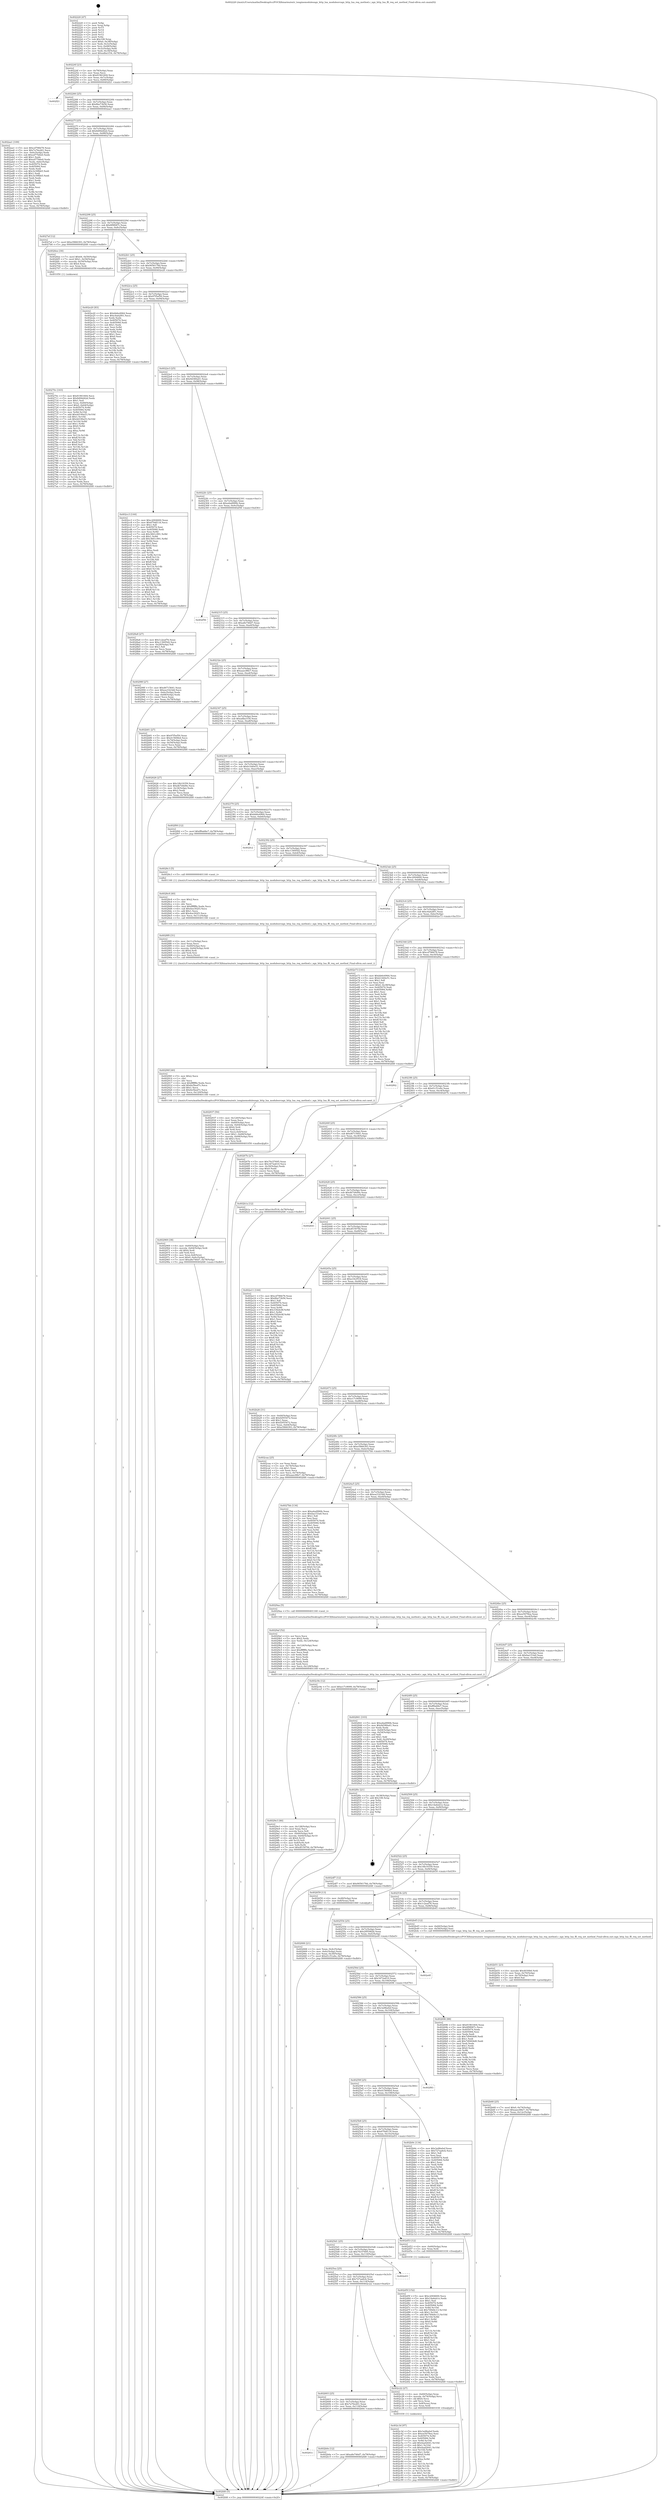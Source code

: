 digraph "0x402220" {
  label = "0x402220 (/mnt/c/Users/mathe/Desktop/tcc/POCII/binaries/extr_tenginemodulesngx_http_lua_modulesrcngx_http_lua_req_method.c_ngx_http_lua_ffi_req_set_method_Final-ollvm.out::main(0))"
  labelloc = "t"
  node[shape=record]

  Entry [label="",width=0.3,height=0.3,shape=circle,fillcolor=black,style=filled]
  "0x40224f" [label="{
     0x40224f [23]\l
     | [instrs]\l
     &nbsp;&nbsp;0x40224f \<+3\>: mov -0x78(%rbp),%eax\l
     &nbsp;&nbsp;0x402252 \<+2\>: mov %eax,%ecx\l
     &nbsp;&nbsp;0x402254 \<+6\>: sub $0x81961604,%ecx\l
     &nbsp;&nbsp;0x40225a \<+3\>: mov %eax,-0x7c(%rbp)\l
     &nbsp;&nbsp;0x40225d \<+3\>: mov %ecx,-0x80(%rbp)\l
     &nbsp;&nbsp;0x402260 \<+6\>: je 0000000000402f21 \<main+0xd01\>\l
  }"]
  "0x402f21" [label="{
     0x402f21\l
  }", style=dashed]
  "0x402266" [label="{
     0x402266 [25]\l
     | [instrs]\l
     &nbsp;&nbsp;0x402266 \<+5\>: jmp 000000000040226b \<main+0x4b\>\l
     &nbsp;&nbsp;0x40226b \<+3\>: mov -0x7c(%rbp),%eax\l
     &nbsp;&nbsp;0x40226e \<+5\>: sub $0x8ba73b56,%eax\l
     &nbsp;&nbsp;0x402273 \<+6\>: mov %eax,-0x84(%rbp)\l
     &nbsp;&nbsp;0x402279 \<+6\>: je 0000000000402aa1 \<main+0x881\>\l
  }"]
  Exit [label="",width=0.3,height=0.3,shape=circle,fillcolor=black,style=filled,peripheries=2]
  "0x402aa1" [label="{
     0x402aa1 [109]\l
     | [instrs]\l
     &nbsp;&nbsp;0x402aa1 \<+5\>: mov $0xcd796b78,%eax\l
     &nbsp;&nbsp;0x402aa6 \<+5\>: mov $0x7a76e261,%ecx\l
     &nbsp;&nbsp;0x402aab \<+3\>: mov -0x6c(%rbp),%edx\l
     &nbsp;&nbsp;0x402aae \<+6\>: sub $0xed77b6e0,%edx\l
     &nbsp;&nbsp;0x402ab4 \<+3\>: add $0x1,%edx\l
     &nbsp;&nbsp;0x402ab7 \<+6\>: add $0xed77b6e0,%edx\l
     &nbsp;&nbsp;0x402abd \<+3\>: mov %edx,-0x6c(%rbp)\l
     &nbsp;&nbsp;0x402ac0 \<+7\>: mov 0x405074,%edx\l
     &nbsp;&nbsp;0x402ac7 \<+7\>: mov 0x405084,%esi\l
     &nbsp;&nbsp;0x402ace \<+2\>: mov %edx,%edi\l
     &nbsp;&nbsp;0x402ad0 \<+6\>: sub $0x3e39fbb5,%edi\l
     &nbsp;&nbsp;0x402ad6 \<+3\>: sub $0x1,%edi\l
     &nbsp;&nbsp;0x402ad9 \<+6\>: add $0x3e39fbb5,%edi\l
     &nbsp;&nbsp;0x402adf \<+3\>: imul %edi,%edx\l
     &nbsp;&nbsp;0x402ae2 \<+3\>: and $0x1,%edx\l
     &nbsp;&nbsp;0x402ae5 \<+3\>: cmp $0x0,%edx\l
     &nbsp;&nbsp;0x402ae8 \<+4\>: sete %r8b\l
     &nbsp;&nbsp;0x402aec \<+3\>: cmp $0xa,%esi\l
     &nbsp;&nbsp;0x402aef \<+4\>: setl %r9b\l
     &nbsp;&nbsp;0x402af3 \<+3\>: mov %r8b,%r10b\l
     &nbsp;&nbsp;0x402af6 \<+3\>: and %r9b,%r10b\l
     &nbsp;&nbsp;0x402af9 \<+3\>: xor %r9b,%r8b\l
     &nbsp;&nbsp;0x402afc \<+3\>: or %r8b,%r10b\l
     &nbsp;&nbsp;0x402aff \<+4\>: test $0x1,%r10b\l
     &nbsp;&nbsp;0x402b03 \<+3\>: cmovne %ecx,%eax\l
     &nbsp;&nbsp;0x402b06 \<+3\>: mov %eax,-0x78(%rbp)\l
     &nbsp;&nbsp;0x402b09 \<+5\>: jmp 0000000000402fd0 \<main+0xdb0\>\l
  }"]
  "0x40227f" [label="{
     0x40227f [25]\l
     | [instrs]\l
     &nbsp;&nbsp;0x40227f \<+5\>: jmp 0000000000402284 \<main+0x64\>\l
     &nbsp;&nbsp;0x402284 \<+3\>: mov -0x7c(%rbp),%eax\l
     &nbsp;&nbsp;0x402287 \<+5\>: sub $0x8d94d42d,%eax\l
     &nbsp;&nbsp;0x40228c \<+6\>: mov %eax,-0x88(%rbp)\l
     &nbsp;&nbsp;0x402292 \<+6\>: je 00000000004027af \<main+0x58f\>\l
  }"]
  "0x402d5f" [label="{
     0x402d5f [152]\l
     | [instrs]\l
     &nbsp;&nbsp;0x402d5f \<+5\>: mov $0xc2004600,%ecx\l
     &nbsp;&nbsp;0x402d64 \<+5\>: mov $0x14a6eb1e,%edx\l
     &nbsp;&nbsp;0x402d69 \<+3\>: mov $0x1,%sil\l
     &nbsp;&nbsp;0x402d6c \<+8\>: mov 0x405074,%r8d\l
     &nbsp;&nbsp;0x402d74 \<+8\>: mov 0x405084,%r9d\l
     &nbsp;&nbsp;0x402d7c \<+3\>: mov %r8d,%r10d\l
     &nbsp;&nbsp;0x402d7f \<+7\>: sub $0x749d4c13,%r10d\l
     &nbsp;&nbsp;0x402d86 \<+4\>: sub $0x1,%r10d\l
     &nbsp;&nbsp;0x402d8a \<+7\>: add $0x749d4c13,%r10d\l
     &nbsp;&nbsp;0x402d91 \<+4\>: imul %r10d,%r8d\l
     &nbsp;&nbsp;0x402d95 \<+4\>: and $0x1,%r8d\l
     &nbsp;&nbsp;0x402d99 \<+4\>: cmp $0x0,%r8d\l
     &nbsp;&nbsp;0x402d9d \<+4\>: sete %r11b\l
     &nbsp;&nbsp;0x402da1 \<+4\>: cmp $0xa,%r9d\l
     &nbsp;&nbsp;0x402da5 \<+3\>: setl %bl\l
     &nbsp;&nbsp;0x402da8 \<+3\>: mov %r11b,%r14b\l
     &nbsp;&nbsp;0x402dab \<+4\>: xor $0xff,%r14b\l
     &nbsp;&nbsp;0x402daf \<+3\>: mov %bl,%r15b\l
     &nbsp;&nbsp;0x402db2 \<+4\>: xor $0xff,%r15b\l
     &nbsp;&nbsp;0x402db6 \<+4\>: xor $0x1,%sil\l
     &nbsp;&nbsp;0x402dba \<+3\>: mov %r14b,%r12b\l
     &nbsp;&nbsp;0x402dbd \<+4\>: and $0xff,%r12b\l
     &nbsp;&nbsp;0x402dc1 \<+3\>: and %sil,%r11b\l
     &nbsp;&nbsp;0x402dc4 \<+3\>: mov %r15b,%r13b\l
     &nbsp;&nbsp;0x402dc7 \<+4\>: and $0xff,%r13b\l
     &nbsp;&nbsp;0x402dcb \<+3\>: and %sil,%bl\l
     &nbsp;&nbsp;0x402dce \<+3\>: or %r11b,%r12b\l
     &nbsp;&nbsp;0x402dd1 \<+3\>: or %bl,%r13b\l
     &nbsp;&nbsp;0x402dd4 \<+3\>: xor %r13b,%r12b\l
     &nbsp;&nbsp;0x402dd7 \<+3\>: or %r15b,%r14b\l
     &nbsp;&nbsp;0x402dda \<+4\>: xor $0xff,%r14b\l
     &nbsp;&nbsp;0x402dde \<+4\>: or $0x1,%sil\l
     &nbsp;&nbsp;0x402de2 \<+3\>: and %sil,%r14b\l
     &nbsp;&nbsp;0x402de5 \<+3\>: or %r14b,%r12b\l
     &nbsp;&nbsp;0x402de8 \<+4\>: test $0x1,%r12b\l
     &nbsp;&nbsp;0x402dec \<+3\>: cmovne %edx,%ecx\l
     &nbsp;&nbsp;0x402def \<+3\>: mov %ecx,-0x78(%rbp)\l
     &nbsp;&nbsp;0x402df2 \<+5\>: jmp 0000000000402fd0 \<main+0xdb0\>\l
  }"]
  "0x4027af" [label="{
     0x4027af [12]\l
     | [instrs]\l
     &nbsp;&nbsp;0x4027af \<+7\>: movl $0xe5866393,-0x78(%rbp)\l
     &nbsp;&nbsp;0x4027b6 \<+5\>: jmp 0000000000402fd0 \<main+0xdb0\>\l
  }"]
  "0x402298" [label="{
     0x402298 [25]\l
     | [instrs]\l
     &nbsp;&nbsp;0x402298 \<+5\>: jmp 000000000040229d \<main+0x7d\>\l
     &nbsp;&nbsp;0x40229d \<+3\>: mov -0x7c(%rbp),%eax\l
     &nbsp;&nbsp;0x4022a0 \<+5\>: sub $0x8f9f087c,%eax\l
     &nbsp;&nbsp;0x4022a5 \<+6\>: mov %eax,-0x8c(%rbp)\l
     &nbsp;&nbsp;0x4022ab \<+6\>: je 00000000004026ee \<main+0x4ce\>\l
  }"]
  "0x402c3d" [label="{
     0x402c3d [97]\l
     | [instrs]\l
     &nbsp;&nbsp;0x402c3d \<+5\>: mov $0x3a98a0ef,%edx\l
     &nbsp;&nbsp;0x402c42 \<+5\>: mov $0xee5078ea,%esi\l
     &nbsp;&nbsp;0x402c47 \<+8\>: mov 0x405074,%r8d\l
     &nbsp;&nbsp;0x402c4f \<+8\>: mov 0x405084,%r9d\l
     &nbsp;&nbsp;0x402c57 \<+3\>: mov %r8d,%r10d\l
     &nbsp;&nbsp;0x402c5a \<+7\>: add $0x4aaf2641,%r10d\l
     &nbsp;&nbsp;0x402c61 \<+4\>: sub $0x1,%r10d\l
     &nbsp;&nbsp;0x402c65 \<+7\>: sub $0x4aaf2641,%r10d\l
     &nbsp;&nbsp;0x402c6c \<+4\>: imul %r10d,%r8d\l
     &nbsp;&nbsp;0x402c70 \<+4\>: and $0x1,%r8d\l
     &nbsp;&nbsp;0x402c74 \<+4\>: cmp $0x0,%r8d\l
     &nbsp;&nbsp;0x402c78 \<+4\>: sete %r11b\l
     &nbsp;&nbsp;0x402c7c \<+4\>: cmp $0xa,%r9d\l
     &nbsp;&nbsp;0x402c80 \<+3\>: setl %bl\l
     &nbsp;&nbsp;0x402c83 \<+3\>: mov %r11b,%r14b\l
     &nbsp;&nbsp;0x402c86 \<+3\>: and %bl,%r14b\l
     &nbsp;&nbsp;0x402c89 \<+3\>: xor %bl,%r11b\l
     &nbsp;&nbsp;0x402c8c \<+3\>: or %r11b,%r14b\l
     &nbsp;&nbsp;0x402c8f \<+4\>: test $0x1,%r14b\l
     &nbsp;&nbsp;0x402c93 \<+3\>: cmovne %esi,%edx\l
     &nbsp;&nbsp;0x402c96 \<+3\>: mov %edx,-0x78(%rbp)\l
     &nbsp;&nbsp;0x402c99 \<+5\>: jmp 0000000000402fd0 \<main+0xdb0\>\l
  }"]
  "0x4026ee" [label="{
     0x4026ee [30]\l
     | [instrs]\l
     &nbsp;&nbsp;0x4026ee \<+7\>: movl $0x64,-0x50(%rbp)\l
     &nbsp;&nbsp;0x4026f5 \<+7\>: movl $0x1,-0x54(%rbp)\l
     &nbsp;&nbsp;0x4026fc \<+4\>: movslq -0x54(%rbp),%rax\l
     &nbsp;&nbsp;0x402700 \<+4\>: shl $0x4,%rax\l
     &nbsp;&nbsp;0x402704 \<+3\>: mov %rax,%rdi\l
     &nbsp;&nbsp;0x402707 \<+5\>: call 0000000000401050 \<malloc@plt\>\l
     | [calls]\l
     &nbsp;&nbsp;0x401050 \{1\} (unknown)\l
  }"]
  "0x4022b1" [label="{
     0x4022b1 [25]\l
     | [instrs]\l
     &nbsp;&nbsp;0x4022b1 \<+5\>: jmp 00000000004022b6 \<main+0x96\>\l
     &nbsp;&nbsp;0x4022b6 \<+3\>: mov -0x7c(%rbp),%eax\l
     &nbsp;&nbsp;0x4022b9 \<+5\>: sub $0x9056178d,%eax\l
     &nbsp;&nbsp;0x4022be \<+6\>: mov %eax,-0x90(%rbp)\l
     &nbsp;&nbsp;0x4022c4 \<+6\>: je 0000000000402e20 \<main+0xc00\>\l
  }"]
  "0x402b68" [label="{
     0x402b68 [25]\l
     | [instrs]\l
     &nbsp;&nbsp;0x402b68 \<+7\>: movl $0x0,-0x74(%rbp)\l
     &nbsp;&nbsp;0x402b6f \<+7\>: movl $0xaaec88e7,-0x78(%rbp)\l
     &nbsp;&nbsp;0x402b76 \<+6\>: mov %eax,-0x12c(%rbp)\l
     &nbsp;&nbsp;0x402b7c \<+5\>: jmp 0000000000402fd0 \<main+0xdb0\>\l
  }"]
  "0x402e20" [label="{
     0x402e20 [83]\l
     | [instrs]\l
     &nbsp;&nbsp;0x402e20 \<+5\>: mov $0xbb6e4964,%eax\l
     &nbsp;&nbsp;0x402e25 \<+5\>: mov $0xc6ab2f01,%ecx\l
     &nbsp;&nbsp;0x402e2a \<+2\>: xor %edx,%edx\l
     &nbsp;&nbsp;0x402e2c \<+7\>: mov 0x405074,%esi\l
     &nbsp;&nbsp;0x402e33 \<+7\>: mov 0x405084,%edi\l
     &nbsp;&nbsp;0x402e3a \<+3\>: sub $0x1,%edx\l
     &nbsp;&nbsp;0x402e3d \<+3\>: mov %esi,%r8d\l
     &nbsp;&nbsp;0x402e40 \<+3\>: add %edx,%r8d\l
     &nbsp;&nbsp;0x402e43 \<+4\>: imul %r8d,%esi\l
     &nbsp;&nbsp;0x402e47 \<+3\>: and $0x1,%esi\l
     &nbsp;&nbsp;0x402e4a \<+3\>: cmp $0x0,%esi\l
     &nbsp;&nbsp;0x402e4d \<+4\>: sete %r9b\l
     &nbsp;&nbsp;0x402e51 \<+3\>: cmp $0xa,%edi\l
     &nbsp;&nbsp;0x402e54 \<+4\>: setl %r10b\l
     &nbsp;&nbsp;0x402e58 \<+3\>: mov %r9b,%r11b\l
     &nbsp;&nbsp;0x402e5b \<+3\>: and %r10b,%r11b\l
     &nbsp;&nbsp;0x402e5e \<+3\>: xor %r10b,%r9b\l
     &nbsp;&nbsp;0x402e61 \<+3\>: or %r9b,%r11b\l
     &nbsp;&nbsp;0x402e64 \<+4\>: test $0x1,%r11b\l
     &nbsp;&nbsp;0x402e68 \<+3\>: cmovne %ecx,%eax\l
     &nbsp;&nbsp;0x402e6b \<+3\>: mov %eax,-0x78(%rbp)\l
     &nbsp;&nbsp;0x402e6e \<+5\>: jmp 0000000000402fd0 \<main+0xdb0\>\l
  }"]
  "0x4022ca" [label="{
     0x4022ca [25]\l
     | [instrs]\l
     &nbsp;&nbsp;0x4022ca \<+5\>: jmp 00000000004022cf \<main+0xaf\>\l
     &nbsp;&nbsp;0x4022cf \<+3\>: mov -0x7c(%rbp),%eax\l
     &nbsp;&nbsp;0x4022d2 \<+5\>: sub $0x97f5ef50,%eax\l
     &nbsp;&nbsp;0x4022d7 \<+6\>: mov %eax,-0x94(%rbp)\l
     &nbsp;&nbsp;0x4022dd \<+6\>: je 0000000000402cc3 \<main+0xaa3\>\l
  }"]
  "0x402b51" [label="{
     0x402b51 [23]\l
     | [instrs]\l
     &nbsp;&nbsp;0x402b51 \<+10\>: movabs $0x4030b6,%rdi\l
     &nbsp;&nbsp;0x402b5b \<+3\>: mov %eax,-0x70(%rbp)\l
     &nbsp;&nbsp;0x402b5e \<+3\>: mov -0x70(%rbp),%esi\l
     &nbsp;&nbsp;0x402b61 \<+2\>: mov $0x0,%al\l
     &nbsp;&nbsp;0x402b63 \<+5\>: call 0000000000401040 \<printf@plt\>\l
     | [calls]\l
     &nbsp;&nbsp;0x401040 \{1\} (unknown)\l
  }"]
  "0x402cc3" [label="{
     0x402cc3 [144]\l
     | [instrs]\l
     &nbsp;&nbsp;0x402cc3 \<+5\>: mov $0xc2004600,%eax\l
     &nbsp;&nbsp;0x402cc8 \<+5\>: mov $0x670df118,%ecx\l
     &nbsp;&nbsp;0x402ccd \<+2\>: mov $0x1,%dl\l
     &nbsp;&nbsp;0x402ccf \<+7\>: mov 0x405074,%esi\l
     &nbsp;&nbsp;0x402cd6 \<+7\>: mov 0x405084,%edi\l
     &nbsp;&nbsp;0x402cdd \<+3\>: mov %esi,%r8d\l
     &nbsp;&nbsp;0x402ce0 \<+7\>: sub $0x3661c991,%r8d\l
     &nbsp;&nbsp;0x402ce7 \<+4\>: sub $0x1,%r8d\l
     &nbsp;&nbsp;0x402ceb \<+7\>: add $0x3661c991,%r8d\l
     &nbsp;&nbsp;0x402cf2 \<+4\>: imul %r8d,%esi\l
     &nbsp;&nbsp;0x402cf6 \<+3\>: and $0x1,%esi\l
     &nbsp;&nbsp;0x402cf9 \<+3\>: cmp $0x0,%esi\l
     &nbsp;&nbsp;0x402cfc \<+4\>: sete %r9b\l
     &nbsp;&nbsp;0x402d00 \<+3\>: cmp $0xa,%edi\l
     &nbsp;&nbsp;0x402d03 \<+4\>: setl %r10b\l
     &nbsp;&nbsp;0x402d07 \<+3\>: mov %r9b,%r11b\l
     &nbsp;&nbsp;0x402d0a \<+4\>: xor $0xff,%r11b\l
     &nbsp;&nbsp;0x402d0e \<+3\>: mov %r10b,%bl\l
     &nbsp;&nbsp;0x402d11 \<+3\>: xor $0xff,%bl\l
     &nbsp;&nbsp;0x402d14 \<+3\>: xor $0x0,%dl\l
     &nbsp;&nbsp;0x402d17 \<+3\>: mov %r11b,%r14b\l
     &nbsp;&nbsp;0x402d1a \<+4\>: and $0x0,%r14b\l
     &nbsp;&nbsp;0x402d1e \<+3\>: and %dl,%r9b\l
     &nbsp;&nbsp;0x402d21 \<+3\>: mov %bl,%r15b\l
     &nbsp;&nbsp;0x402d24 \<+4\>: and $0x0,%r15b\l
     &nbsp;&nbsp;0x402d28 \<+3\>: and %dl,%r10b\l
     &nbsp;&nbsp;0x402d2b \<+3\>: or %r9b,%r14b\l
     &nbsp;&nbsp;0x402d2e \<+3\>: or %r10b,%r15b\l
     &nbsp;&nbsp;0x402d31 \<+3\>: xor %r15b,%r14b\l
     &nbsp;&nbsp;0x402d34 \<+3\>: or %bl,%r11b\l
     &nbsp;&nbsp;0x402d37 \<+4\>: xor $0xff,%r11b\l
     &nbsp;&nbsp;0x402d3b \<+3\>: or $0x0,%dl\l
     &nbsp;&nbsp;0x402d3e \<+3\>: and %dl,%r11b\l
     &nbsp;&nbsp;0x402d41 \<+3\>: or %r11b,%r14b\l
     &nbsp;&nbsp;0x402d44 \<+4\>: test $0x1,%r14b\l
     &nbsp;&nbsp;0x402d48 \<+3\>: cmovne %ecx,%eax\l
     &nbsp;&nbsp;0x402d4b \<+3\>: mov %eax,-0x78(%rbp)\l
     &nbsp;&nbsp;0x402d4e \<+5\>: jmp 0000000000402fd0 \<main+0xdb0\>\l
  }"]
  "0x4022e3" [label="{
     0x4022e3 [25]\l
     | [instrs]\l
     &nbsp;&nbsp;0x4022e3 \<+5\>: jmp 00000000004022e8 \<main+0xc8\>\l
     &nbsp;&nbsp;0x4022e8 \<+3\>: mov -0x7c(%rbp),%eax\l
     &nbsp;&nbsp;0x4022eb \<+5\>: sub $0x9d380a41,%eax\l
     &nbsp;&nbsp;0x4022f0 \<+6\>: mov %eax,-0x98(%rbp)\l
     &nbsp;&nbsp;0x4022f6 \<+6\>: je 00000000004028a8 \<main+0x688\>\l
  }"]
  "0x40261c" [label="{
     0x40261c\l
  }", style=dashed]
  "0x4028a8" [label="{
     0x4028a8 [27]\l
     | [instrs]\l
     &nbsp;&nbsp;0x4028a8 \<+5\>: mov $0x1c2eaf76,%eax\l
     &nbsp;&nbsp;0x4028ad \<+5\>: mov $0xc13695d2,%ecx\l
     &nbsp;&nbsp;0x4028b2 \<+3\>: mov -0x29(%rbp),%dl\l
     &nbsp;&nbsp;0x4028b5 \<+3\>: test $0x1,%dl\l
     &nbsp;&nbsp;0x4028b8 \<+3\>: cmovne %ecx,%eax\l
     &nbsp;&nbsp;0x4028bb \<+3\>: mov %eax,-0x78(%rbp)\l
     &nbsp;&nbsp;0x4028be \<+5\>: jmp 0000000000402fd0 \<main+0xdb0\>\l
  }"]
  "0x4022fc" [label="{
     0x4022fc [25]\l
     | [instrs]\l
     &nbsp;&nbsp;0x4022fc \<+5\>: jmp 0000000000402301 \<main+0xe1\>\l
     &nbsp;&nbsp;0x402301 \<+3\>: mov -0x7c(%rbp),%eax\l
     &nbsp;&nbsp;0x402304 \<+5\>: sub $0xa4ad990b,%eax\l
     &nbsp;&nbsp;0x402309 \<+6\>: mov %eax,-0x9c(%rbp)\l
     &nbsp;&nbsp;0x40230f \<+6\>: je 0000000000402f56 \<main+0xd36\>\l
  }"]
  "0x402b0e" [label="{
     0x402b0e [12]\l
     | [instrs]\l
     &nbsp;&nbsp;0x402b0e \<+7\>: movl $0xa8e746d7,-0x78(%rbp)\l
     &nbsp;&nbsp;0x402b15 \<+5\>: jmp 0000000000402fd0 \<main+0xdb0\>\l
  }"]
  "0x402f56" [label="{
     0x402f56\l
  }", style=dashed]
  "0x402315" [label="{
     0x402315 [25]\l
     | [instrs]\l
     &nbsp;&nbsp;0x402315 \<+5\>: jmp 000000000040231a \<main+0xfa\>\l
     &nbsp;&nbsp;0x40231a \<+3\>: mov -0x7c(%rbp),%eax\l
     &nbsp;&nbsp;0x40231d \<+5\>: sub $0xa8e746d7,%eax\l
     &nbsp;&nbsp;0x402322 \<+6\>: mov %eax,-0xa0(%rbp)\l
     &nbsp;&nbsp;0x402328 \<+6\>: je 000000000040298f \<main+0x76f\>\l
  }"]
  "0x402603" [label="{
     0x402603 [25]\l
     | [instrs]\l
     &nbsp;&nbsp;0x402603 \<+5\>: jmp 0000000000402608 \<main+0x3e8\>\l
     &nbsp;&nbsp;0x402608 \<+3\>: mov -0x7c(%rbp),%eax\l
     &nbsp;&nbsp;0x40260b \<+5\>: sub $0x7a76e261,%eax\l
     &nbsp;&nbsp;0x402610 \<+6\>: mov %eax,-0x118(%rbp)\l
     &nbsp;&nbsp;0x402616 \<+6\>: je 0000000000402b0e \<main+0x8ee\>\l
  }"]
  "0x40298f" [label="{
     0x40298f [27]\l
     | [instrs]\l
     &nbsp;&nbsp;0x40298f \<+5\>: mov $0xd6715641,%eax\l
     &nbsp;&nbsp;0x402994 \<+5\>: mov $0xea3323dd,%ecx\l
     &nbsp;&nbsp;0x402999 \<+3\>: mov -0x6c(%rbp),%edx\l
     &nbsp;&nbsp;0x40299c \<+3\>: cmp -0x68(%rbp),%edx\l
     &nbsp;&nbsp;0x40299f \<+3\>: cmovl %ecx,%eax\l
     &nbsp;&nbsp;0x4029a2 \<+3\>: mov %eax,-0x78(%rbp)\l
     &nbsp;&nbsp;0x4029a5 \<+5\>: jmp 0000000000402fd0 \<main+0xdb0\>\l
  }"]
  "0x40232e" [label="{
     0x40232e [25]\l
     | [instrs]\l
     &nbsp;&nbsp;0x40232e \<+5\>: jmp 0000000000402333 \<main+0x113\>\l
     &nbsp;&nbsp;0x402333 \<+3\>: mov -0x7c(%rbp),%eax\l
     &nbsp;&nbsp;0x402336 \<+5\>: sub $0xaaec88e7,%eax\l
     &nbsp;&nbsp;0x40233b \<+6\>: mov %eax,-0xa4(%rbp)\l
     &nbsp;&nbsp;0x402341 \<+6\>: je 0000000000402b81 \<main+0x961\>\l
  }"]
  "0x402c22" [label="{
     0x402c22 [27]\l
     | [instrs]\l
     &nbsp;&nbsp;0x402c22 \<+4\>: mov -0x60(%rbp),%rax\l
     &nbsp;&nbsp;0x402c26 \<+4\>: movslq -0x74(%rbp),%rcx\l
     &nbsp;&nbsp;0x402c2a \<+4\>: shl $0x4,%rcx\l
     &nbsp;&nbsp;0x402c2e \<+3\>: add %rcx,%rax\l
     &nbsp;&nbsp;0x402c31 \<+4\>: mov 0x8(%rax),%rax\l
     &nbsp;&nbsp;0x402c35 \<+3\>: mov %rax,%rdi\l
     &nbsp;&nbsp;0x402c38 \<+5\>: call 0000000000401030 \<free@plt\>\l
     | [calls]\l
     &nbsp;&nbsp;0x401030 \{1\} (unknown)\l
  }"]
  "0x402b81" [label="{
     0x402b81 [27]\l
     | [instrs]\l
     &nbsp;&nbsp;0x402b81 \<+5\>: mov $0x97f5ef50,%eax\l
     &nbsp;&nbsp;0x402b86 \<+5\>: mov $0x4156f4b4,%ecx\l
     &nbsp;&nbsp;0x402b8b \<+3\>: mov -0x74(%rbp),%edx\l
     &nbsp;&nbsp;0x402b8e \<+3\>: cmp -0x54(%rbp),%edx\l
     &nbsp;&nbsp;0x402b91 \<+3\>: cmovl %ecx,%eax\l
     &nbsp;&nbsp;0x402b94 \<+3\>: mov %eax,-0x78(%rbp)\l
     &nbsp;&nbsp;0x402b97 \<+5\>: jmp 0000000000402fd0 \<main+0xdb0\>\l
  }"]
  "0x402347" [label="{
     0x402347 [25]\l
     | [instrs]\l
     &nbsp;&nbsp;0x402347 \<+5\>: jmp 000000000040234c \<main+0x12c\>\l
     &nbsp;&nbsp;0x40234c \<+3\>: mov -0x7c(%rbp),%eax\l
     &nbsp;&nbsp;0x40234f \<+5\>: sub $0xadba1f34,%eax\l
     &nbsp;&nbsp;0x402354 \<+6\>: mov %eax,-0xa8(%rbp)\l
     &nbsp;&nbsp;0x40235a \<+6\>: je 0000000000402626 \<main+0x406\>\l
  }"]
  "0x4025ea" [label="{
     0x4025ea [25]\l
     | [instrs]\l
     &nbsp;&nbsp;0x4025ea \<+5\>: jmp 00000000004025ef \<main+0x3cf\>\l
     &nbsp;&nbsp;0x4025ef \<+3\>: mov -0x7c(%rbp),%eax\l
     &nbsp;&nbsp;0x4025f2 \<+5\>: sub $0x727aa6cb,%eax\l
     &nbsp;&nbsp;0x4025f7 \<+6\>: mov %eax,-0x114(%rbp)\l
     &nbsp;&nbsp;0x4025fd \<+6\>: je 0000000000402c22 \<main+0xa02\>\l
  }"]
  "0x402626" [label="{
     0x402626 [27]\l
     | [instrs]\l
     &nbsp;&nbsp;0x402626 \<+5\>: mov $0x18b19359,%eax\l
     &nbsp;&nbsp;0x40262b \<+5\>: mov $0xdb7d4d9e,%ecx\l
     &nbsp;&nbsp;0x402630 \<+3\>: mov -0x34(%rbp),%edx\l
     &nbsp;&nbsp;0x402633 \<+3\>: cmp $0x2,%edx\l
     &nbsp;&nbsp;0x402636 \<+3\>: cmovne %ecx,%eax\l
     &nbsp;&nbsp;0x402639 \<+3\>: mov %eax,-0x78(%rbp)\l
     &nbsp;&nbsp;0x40263c \<+5\>: jmp 0000000000402fd0 \<main+0xdb0\>\l
  }"]
  "0x402360" [label="{
     0x402360 [25]\l
     | [instrs]\l
     &nbsp;&nbsp;0x402360 \<+5\>: jmp 0000000000402365 \<main+0x145\>\l
     &nbsp;&nbsp;0x402365 \<+3\>: mov -0x7c(%rbp),%eax\l
     &nbsp;&nbsp;0x402368 \<+5\>: sub $0xb1440e51,%eax\l
     &nbsp;&nbsp;0x40236d \<+6\>: mov %eax,-0xac(%rbp)\l
     &nbsp;&nbsp;0x402373 \<+6\>: je 0000000000402f00 \<main+0xce0\>\l
  }"]
  "0x402fd0" [label="{
     0x402fd0 [5]\l
     | [instrs]\l
     &nbsp;&nbsp;0x402fd0 \<+5\>: jmp 000000000040224f \<main+0x2f\>\l
  }"]
  "0x402220" [label="{
     0x402220 [47]\l
     | [instrs]\l
     &nbsp;&nbsp;0x402220 \<+1\>: push %rbp\l
     &nbsp;&nbsp;0x402221 \<+3\>: mov %rsp,%rbp\l
     &nbsp;&nbsp;0x402224 \<+2\>: push %r15\l
     &nbsp;&nbsp;0x402226 \<+2\>: push %r14\l
     &nbsp;&nbsp;0x402228 \<+2\>: push %r13\l
     &nbsp;&nbsp;0x40222a \<+2\>: push %r12\l
     &nbsp;&nbsp;0x40222c \<+1\>: push %rbx\l
     &nbsp;&nbsp;0x40222d \<+7\>: sub $0x108,%rsp\l
     &nbsp;&nbsp;0x402234 \<+7\>: movl $0x0,-0x38(%rbp)\l
     &nbsp;&nbsp;0x40223b \<+3\>: mov %edi,-0x3c(%rbp)\l
     &nbsp;&nbsp;0x40223e \<+4\>: mov %rsi,-0x48(%rbp)\l
     &nbsp;&nbsp;0x402242 \<+3\>: mov -0x3c(%rbp),%edi\l
     &nbsp;&nbsp;0x402245 \<+3\>: mov %edi,-0x34(%rbp)\l
     &nbsp;&nbsp;0x402248 \<+7\>: movl $0xadba1f34,-0x78(%rbp)\l
  }"]
  "0x402e03" [label="{
     0x402e03\l
  }", style=dashed]
  "0x402f00" [label="{
     0x402f00 [12]\l
     | [instrs]\l
     &nbsp;&nbsp;0x402f00 \<+7\>: movl $0xff9a68e7,-0x78(%rbp)\l
     &nbsp;&nbsp;0x402f07 \<+5\>: jmp 0000000000402fd0 \<main+0xdb0\>\l
  }"]
  "0x402379" [label="{
     0x402379 [25]\l
     | [instrs]\l
     &nbsp;&nbsp;0x402379 \<+5\>: jmp 000000000040237e \<main+0x15e\>\l
     &nbsp;&nbsp;0x40237e \<+3\>: mov -0x7c(%rbp),%eax\l
     &nbsp;&nbsp;0x402381 \<+5\>: sub $0xbb6e4964,%eax\l
     &nbsp;&nbsp;0x402386 \<+6\>: mov %eax,-0xb0(%rbp)\l
     &nbsp;&nbsp;0x40238c \<+6\>: je 0000000000402fc2 \<main+0xda2\>\l
  }"]
  "0x4025d1" [label="{
     0x4025d1 [25]\l
     | [instrs]\l
     &nbsp;&nbsp;0x4025d1 \<+5\>: jmp 00000000004025d6 \<main+0x3b6\>\l
     &nbsp;&nbsp;0x4025d6 \<+3\>: mov -0x7c(%rbp),%eax\l
     &nbsp;&nbsp;0x4025d9 \<+5\>: sub $0x70c57695,%eax\l
     &nbsp;&nbsp;0x4025de \<+6\>: mov %eax,-0x110(%rbp)\l
     &nbsp;&nbsp;0x4025e4 \<+6\>: je 0000000000402e03 \<main+0xbe3\>\l
  }"]
  "0x402fc2" [label="{
     0x402fc2\l
  }", style=dashed]
  "0x402392" [label="{
     0x402392 [25]\l
     | [instrs]\l
     &nbsp;&nbsp;0x402392 \<+5\>: jmp 0000000000402397 \<main+0x177\>\l
     &nbsp;&nbsp;0x402397 \<+3\>: mov -0x7c(%rbp),%eax\l
     &nbsp;&nbsp;0x40239a \<+5\>: sub $0xc13695d2,%eax\l
     &nbsp;&nbsp;0x40239f \<+6\>: mov %eax,-0xb4(%rbp)\l
     &nbsp;&nbsp;0x4023a5 \<+6\>: je 00000000004028c3 \<main+0x6a3\>\l
  }"]
  "0x402d53" [label="{
     0x402d53 [12]\l
     | [instrs]\l
     &nbsp;&nbsp;0x402d53 \<+4\>: mov -0x60(%rbp),%rax\l
     &nbsp;&nbsp;0x402d57 \<+3\>: mov %rax,%rdi\l
     &nbsp;&nbsp;0x402d5a \<+5\>: call 0000000000401030 \<free@plt\>\l
     | [calls]\l
     &nbsp;&nbsp;0x401030 \{1\} (unknown)\l
  }"]
  "0x4028c3" [label="{
     0x4028c3 [5]\l
     | [instrs]\l
     &nbsp;&nbsp;0x4028c3 \<+5\>: call 0000000000401160 \<next_i\>\l
     | [calls]\l
     &nbsp;&nbsp;0x401160 \{1\} (/mnt/c/Users/mathe/Desktop/tcc/POCII/binaries/extr_tenginemodulesngx_http_lua_modulesrcngx_http_lua_req_method.c_ngx_http_lua_ffi_req_set_method_Final-ollvm.out::next_i)\l
  }"]
  "0x4023ab" [label="{
     0x4023ab [25]\l
     | [instrs]\l
     &nbsp;&nbsp;0x4023ab \<+5\>: jmp 00000000004023b0 \<main+0x190\>\l
     &nbsp;&nbsp;0x4023b0 \<+3\>: mov -0x7c(%rbp),%eax\l
     &nbsp;&nbsp;0x4023b3 \<+5\>: sub $0xc2004600,%eax\l
     &nbsp;&nbsp;0x4023b8 \<+6\>: mov %eax,-0xb8(%rbp)\l
     &nbsp;&nbsp;0x4023be \<+6\>: je 0000000000402faa \<main+0xd8a\>\l
  }"]
  "0x4025b8" [label="{
     0x4025b8 [25]\l
     | [instrs]\l
     &nbsp;&nbsp;0x4025b8 \<+5\>: jmp 00000000004025bd \<main+0x39d\>\l
     &nbsp;&nbsp;0x4025bd \<+3\>: mov -0x7c(%rbp),%eax\l
     &nbsp;&nbsp;0x4025c0 \<+5\>: sub $0x670df118,%eax\l
     &nbsp;&nbsp;0x4025c5 \<+6\>: mov %eax,-0x10c(%rbp)\l
     &nbsp;&nbsp;0x4025cb \<+6\>: je 0000000000402d53 \<main+0xb33\>\l
  }"]
  "0x402faa" [label="{
     0x402faa\l
  }", style=dashed]
  "0x4023c4" [label="{
     0x4023c4 [25]\l
     | [instrs]\l
     &nbsp;&nbsp;0x4023c4 \<+5\>: jmp 00000000004023c9 \<main+0x1a9\>\l
     &nbsp;&nbsp;0x4023c9 \<+3\>: mov -0x7c(%rbp),%eax\l
     &nbsp;&nbsp;0x4023cc \<+5\>: sub $0xc6ab2f01,%eax\l
     &nbsp;&nbsp;0x4023d1 \<+6\>: mov %eax,-0xbc(%rbp)\l
     &nbsp;&nbsp;0x4023d7 \<+6\>: je 0000000000402e73 \<main+0xc53\>\l
  }"]
  "0x402b9c" [label="{
     0x402b9c [134]\l
     | [instrs]\l
     &nbsp;&nbsp;0x402b9c \<+5\>: mov $0x3a98a0ef,%eax\l
     &nbsp;&nbsp;0x402ba1 \<+5\>: mov $0x727aa6cb,%ecx\l
     &nbsp;&nbsp;0x402ba6 \<+2\>: mov $0x1,%dl\l
     &nbsp;&nbsp;0x402ba8 \<+2\>: xor %esi,%esi\l
     &nbsp;&nbsp;0x402baa \<+7\>: mov 0x405074,%edi\l
     &nbsp;&nbsp;0x402bb1 \<+8\>: mov 0x405084,%r8d\l
     &nbsp;&nbsp;0x402bb9 \<+3\>: sub $0x1,%esi\l
     &nbsp;&nbsp;0x402bbc \<+3\>: mov %edi,%r9d\l
     &nbsp;&nbsp;0x402bbf \<+3\>: add %esi,%r9d\l
     &nbsp;&nbsp;0x402bc2 \<+4\>: imul %r9d,%edi\l
     &nbsp;&nbsp;0x402bc6 \<+3\>: and $0x1,%edi\l
     &nbsp;&nbsp;0x402bc9 \<+3\>: cmp $0x0,%edi\l
     &nbsp;&nbsp;0x402bcc \<+4\>: sete %r10b\l
     &nbsp;&nbsp;0x402bd0 \<+4\>: cmp $0xa,%r8d\l
     &nbsp;&nbsp;0x402bd4 \<+4\>: setl %r11b\l
     &nbsp;&nbsp;0x402bd8 \<+3\>: mov %r10b,%bl\l
     &nbsp;&nbsp;0x402bdb \<+3\>: xor $0xff,%bl\l
     &nbsp;&nbsp;0x402bde \<+3\>: mov %r11b,%r14b\l
     &nbsp;&nbsp;0x402be1 \<+4\>: xor $0xff,%r14b\l
     &nbsp;&nbsp;0x402be5 \<+3\>: xor $0x1,%dl\l
     &nbsp;&nbsp;0x402be8 \<+3\>: mov %bl,%r15b\l
     &nbsp;&nbsp;0x402beb \<+4\>: and $0xff,%r15b\l
     &nbsp;&nbsp;0x402bef \<+3\>: and %dl,%r10b\l
     &nbsp;&nbsp;0x402bf2 \<+3\>: mov %r14b,%r12b\l
     &nbsp;&nbsp;0x402bf5 \<+4\>: and $0xff,%r12b\l
     &nbsp;&nbsp;0x402bf9 \<+3\>: and %dl,%r11b\l
     &nbsp;&nbsp;0x402bfc \<+3\>: or %r10b,%r15b\l
     &nbsp;&nbsp;0x402bff \<+3\>: or %r11b,%r12b\l
     &nbsp;&nbsp;0x402c02 \<+3\>: xor %r12b,%r15b\l
     &nbsp;&nbsp;0x402c05 \<+3\>: or %r14b,%bl\l
     &nbsp;&nbsp;0x402c08 \<+3\>: xor $0xff,%bl\l
     &nbsp;&nbsp;0x402c0b \<+3\>: or $0x1,%dl\l
     &nbsp;&nbsp;0x402c0e \<+2\>: and %dl,%bl\l
     &nbsp;&nbsp;0x402c10 \<+3\>: or %bl,%r15b\l
     &nbsp;&nbsp;0x402c13 \<+4\>: test $0x1,%r15b\l
     &nbsp;&nbsp;0x402c17 \<+3\>: cmovne %ecx,%eax\l
     &nbsp;&nbsp;0x402c1a \<+3\>: mov %eax,-0x78(%rbp)\l
     &nbsp;&nbsp;0x402c1d \<+5\>: jmp 0000000000402fd0 \<main+0xdb0\>\l
  }"]
  "0x402e73" [label="{
     0x402e73 [141]\l
     | [instrs]\l
     &nbsp;&nbsp;0x402e73 \<+5\>: mov $0xbb6e4964,%eax\l
     &nbsp;&nbsp;0x402e78 \<+5\>: mov $0xb1440e51,%ecx\l
     &nbsp;&nbsp;0x402e7d \<+2\>: mov $0x1,%dl\l
     &nbsp;&nbsp;0x402e7f \<+2\>: xor %esi,%esi\l
     &nbsp;&nbsp;0x402e81 \<+7\>: movl $0x0,-0x38(%rbp)\l
     &nbsp;&nbsp;0x402e88 \<+7\>: mov 0x405074,%edi\l
     &nbsp;&nbsp;0x402e8f \<+8\>: mov 0x405084,%r8d\l
     &nbsp;&nbsp;0x402e97 \<+3\>: sub $0x1,%esi\l
     &nbsp;&nbsp;0x402e9a \<+3\>: mov %edi,%r9d\l
     &nbsp;&nbsp;0x402e9d \<+3\>: add %esi,%r9d\l
     &nbsp;&nbsp;0x402ea0 \<+4\>: imul %r9d,%edi\l
     &nbsp;&nbsp;0x402ea4 \<+3\>: and $0x1,%edi\l
     &nbsp;&nbsp;0x402ea7 \<+3\>: cmp $0x0,%edi\l
     &nbsp;&nbsp;0x402eaa \<+4\>: sete %r10b\l
     &nbsp;&nbsp;0x402eae \<+4\>: cmp $0xa,%r8d\l
     &nbsp;&nbsp;0x402eb2 \<+4\>: setl %r11b\l
     &nbsp;&nbsp;0x402eb6 \<+3\>: mov %r10b,%bl\l
     &nbsp;&nbsp;0x402eb9 \<+3\>: xor $0xff,%bl\l
     &nbsp;&nbsp;0x402ebc \<+3\>: mov %r11b,%r14b\l
     &nbsp;&nbsp;0x402ebf \<+4\>: xor $0xff,%r14b\l
     &nbsp;&nbsp;0x402ec3 \<+3\>: xor $0x0,%dl\l
     &nbsp;&nbsp;0x402ec6 \<+3\>: mov %bl,%r15b\l
     &nbsp;&nbsp;0x402ec9 \<+4\>: and $0x0,%r15b\l
     &nbsp;&nbsp;0x402ecd \<+3\>: and %dl,%r10b\l
     &nbsp;&nbsp;0x402ed0 \<+3\>: mov %r14b,%r12b\l
     &nbsp;&nbsp;0x402ed3 \<+4\>: and $0x0,%r12b\l
     &nbsp;&nbsp;0x402ed7 \<+3\>: and %dl,%r11b\l
     &nbsp;&nbsp;0x402eda \<+3\>: or %r10b,%r15b\l
     &nbsp;&nbsp;0x402edd \<+3\>: or %r11b,%r12b\l
     &nbsp;&nbsp;0x402ee0 \<+3\>: xor %r12b,%r15b\l
     &nbsp;&nbsp;0x402ee3 \<+3\>: or %r14b,%bl\l
     &nbsp;&nbsp;0x402ee6 \<+3\>: xor $0xff,%bl\l
     &nbsp;&nbsp;0x402ee9 \<+3\>: or $0x0,%dl\l
     &nbsp;&nbsp;0x402eec \<+2\>: and %dl,%bl\l
     &nbsp;&nbsp;0x402eee \<+3\>: or %bl,%r15b\l
     &nbsp;&nbsp;0x402ef1 \<+4\>: test $0x1,%r15b\l
     &nbsp;&nbsp;0x402ef5 \<+3\>: cmovne %ecx,%eax\l
     &nbsp;&nbsp;0x402ef8 \<+3\>: mov %eax,-0x78(%rbp)\l
     &nbsp;&nbsp;0x402efb \<+5\>: jmp 0000000000402fd0 \<main+0xdb0\>\l
  }"]
  "0x4023dd" [label="{
     0x4023dd [25]\l
     | [instrs]\l
     &nbsp;&nbsp;0x4023dd \<+5\>: jmp 00000000004023e2 \<main+0x1c2\>\l
     &nbsp;&nbsp;0x4023e2 \<+3\>: mov -0x7c(%rbp),%eax\l
     &nbsp;&nbsp;0x4023e5 \<+5\>: sub $0xcd796b78,%eax\l
     &nbsp;&nbsp;0x4023ea \<+6\>: mov %eax,-0xc0(%rbp)\l
     &nbsp;&nbsp;0x4023f0 \<+6\>: je 0000000000402f62 \<main+0xd42\>\l
  }"]
  "0x40259f" [label="{
     0x40259f [25]\l
     | [instrs]\l
     &nbsp;&nbsp;0x40259f \<+5\>: jmp 00000000004025a4 \<main+0x384\>\l
     &nbsp;&nbsp;0x4025a4 \<+3\>: mov -0x7c(%rbp),%eax\l
     &nbsp;&nbsp;0x4025a7 \<+5\>: sub $0x4156f4b4,%eax\l
     &nbsp;&nbsp;0x4025ac \<+6\>: mov %eax,-0x108(%rbp)\l
     &nbsp;&nbsp;0x4025b2 \<+6\>: je 0000000000402b9c \<main+0x97c\>\l
  }"]
  "0x402f62" [label="{
     0x402f62\l
  }", style=dashed]
  "0x4023f6" [label="{
     0x4023f6 [25]\l
     | [instrs]\l
     &nbsp;&nbsp;0x4023f6 \<+5\>: jmp 00000000004023fb \<main+0x1db\>\l
     &nbsp;&nbsp;0x4023fb \<+3\>: mov -0x7c(%rbp),%eax\l
     &nbsp;&nbsp;0x4023fe \<+5\>: sub $0xd1c51a4e,%eax\l
     &nbsp;&nbsp;0x402403 \<+6\>: mov %eax,-0xc4(%rbp)\l
     &nbsp;&nbsp;0x402409 \<+6\>: je 000000000040267b \<main+0x45b\>\l
  }"]
  "0x402f83" [label="{
     0x402f83\l
  }", style=dashed]
  "0x40267b" [label="{
     0x40267b [27]\l
     | [instrs]\l
     &nbsp;&nbsp;0x40267b \<+5\>: mov $0x70c57695,%eax\l
     &nbsp;&nbsp;0x402680 \<+5\>: mov $0x3472a610,%ecx\l
     &nbsp;&nbsp;0x402685 \<+3\>: mov -0x30(%rbp),%edx\l
     &nbsp;&nbsp;0x402688 \<+3\>: cmp $0x0,%edx\l
     &nbsp;&nbsp;0x40268b \<+3\>: cmove %ecx,%eax\l
     &nbsp;&nbsp;0x40268e \<+3\>: mov %eax,-0x78(%rbp)\l
     &nbsp;&nbsp;0x402691 \<+5\>: jmp 0000000000402fd0 \<main+0xdb0\>\l
  }"]
  "0x40240f" [label="{
     0x40240f [25]\l
     | [instrs]\l
     &nbsp;&nbsp;0x40240f \<+5\>: jmp 0000000000402414 \<main+0x1f4\>\l
     &nbsp;&nbsp;0x402414 \<+3\>: mov -0x7c(%rbp),%eax\l
     &nbsp;&nbsp;0x402417 \<+5\>: sub $0xd6715641,%eax\l
     &nbsp;&nbsp;0x40241c \<+6\>: mov %eax,-0xc8(%rbp)\l
     &nbsp;&nbsp;0x402422 \<+6\>: je 0000000000402b1a \<main+0x8fa\>\l
  }"]
  "0x4029e3" [label="{
     0x4029e3 [46]\l
     | [instrs]\l
     &nbsp;&nbsp;0x4029e3 \<+6\>: mov -0x128(%rbp),%ecx\l
     &nbsp;&nbsp;0x4029e9 \<+3\>: imul %eax,%ecx\l
     &nbsp;&nbsp;0x4029ec \<+3\>: movslq %ecx,%r8\l
     &nbsp;&nbsp;0x4029ef \<+4\>: mov -0x60(%rbp),%r9\l
     &nbsp;&nbsp;0x4029f3 \<+4\>: movslq -0x64(%rbp),%r10\l
     &nbsp;&nbsp;0x4029f7 \<+4\>: shl $0x4,%r10\l
     &nbsp;&nbsp;0x4029fb \<+3\>: add %r10,%r9\l
     &nbsp;&nbsp;0x4029fe \<+4\>: mov 0x8(%r9),%r9\l
     &nbsp;&nbsp;0x402a02 \<+3\>: mov %r8,(%r9)\l
     &nbsp;&nbsp;0x402a05 \<+7\>: movl $0xdf1507fd,-0x78(%rbp)\l
     &nbsp;&nbsp;0x402a0c \<+5\>: jmp 0000000000402fd0 \<main+0xdb0\>\l
  }"]
  "0x402b1a" [label="{
     0x402b1a [12]\l
     | [instrs]\l
     &nbsp;&nbsp;0x402b1a \<+7\>: movl $0xe16cf518,-0x78(%rbp)\l
     &nbsp;&nbsp;0x402b21 \<+5\>: jmp 0000000000402fd0 \<main+0xdb0\>\l
  }"]
  "0x402428" [label="{
     0x402428 [25]\l
     | [instrs]\l
     &nbsp;&nbsp;0x402428 \<+5\>: jmp 000000000040242d \<main+0x20d\>\l
     &nbsp;&nbsp;0x40242d \<+3\>: mov -0x7c(%rbp),%eax\l
     &nbsp;&nbsp;0x402430 \<+5\>: sub $0xdb7d4d9e,%eax\l
     &nbsp;&nbsp;0x402435 \<+6\>: mov %eax,-0xcc(%rbp)\l
     &nbsp;&nbsp;0x40243b \<+6\>: je 0000000000402641 \<main+0x421\>\l
  }"]
  "0x4029af" [label="{
     0x4029af [52]\l
     | [instrs]\l
     &nbsp;&nbsp;0x4029af \<+2\>: xor %ecx,%ecx\l
     &nbsp;&nbsp;0x4029b1 \<+5\>: mov $0x2,%edx\l
     &nbsp;&nbsp;0x4029b6 \<+6\>: mov %edx,-0x124(%rbp)\l
     &nbsp;&nbsp;0x4029bc \<+1\>: cltd\l
     &nbsp;&nbsp;0x4029bd \<+6\>: mov -0x124(%rbp),%esi\l
     &nbsp;&nbsp;0x4029c3 \<+2\>: idiv %esi\l
     &nbsp;&nbsp;0x4029c5 \<+6\>: imul $0xfffffffe,%edx,%edx\l
     &nbsp;&nbsp;0x4029cb \<+2\>: mov %ecx,%edi\l
     &nbsp;&nbsp;0x4029cd \<+2\>: sub %edx,%edi\l
     &nbsp;&nbsp;0x4029cf \<+2\>: mov %ecx,%edx\l
     &nbsp;&nbsp;0x4029d1 \<+3\>: sub $0x1,%edx\l
     &nbsp;&nbsp;0x4029d4 \<+2\>: add %edx,%edi\l
     &nbsp;&nbsp;0x4029d6 \<+2\>: sub %edi,%ecx\l
     &nbsp;&nbsp;0x4029d8 \<+6\>: mov %ecx,-0x128(%rbp)\l
     &nbsp;&nbsp;0x4029de \<+5\>: call 0000000000401160 \<next_i\>\l
     | [calls]\l
     &nbsp;&nbsp;0x401160 \{1\} (/mnt/c/Users/mathe/Desktop/tcc/POCII/binaries/extr_tenginemodulesngx_http_lua_modulesrcngx_http_lua_req_method.c_ngx_http_lua_ffi_req_set_method_Final-ollvm.out::next_i)\l
  }"]
  "0x402641" [label="{
     0x402641\l
  }", style=dashed]
  "0x402441" [label="{
     0x402441 [25]\l
     | [instrs]\l
     &nbsp;&nbsp;0x402441 \<+5\>: jmp 0000000000402446 \<main+0x226\>\l
     &nbsp;&nbsp;0x402446 \<+3\>: mov -0x7c(%rbp),%eax\l
     &nbsp;&nbsp;0x402449 \<+5\>: sub $0xdf1507fd,%eax\l
     &nbsp;&nbsp;0x40244e \<+6\>: mov %eax,-0xd0(%rbp)\l
     &nbsp;&nbsp;0x402454 \<+6\>: je 0000000000402a11 \<main+0x7f1\>\l
  }"]
  "0x402969" [label="{
     0x402969 [38]\l
     | [instrs]\l
     &nbsp;&nbsp;0x402969 \<+4\>: mov -0x60(%rbp),%rsi\l
     &nbsp;&nbsp;0x40296d \<+4\>: movslq -0x64(%rbp),%rdi\l
     &nbsp;&nbsp;0x402971 \<+4\>: shl $0x4,%rdi\l
     &nbsp;&nbsp;0x402975 \<+3\>: add %rdi,%rsi\l
     &nbsp;&nbsp;0x402978 \<+4\>: mov %rax,0x8(%rsi)\l
     &nbsp;&nbsp;0x40297c \<+7\>: movl $0x0,-0x6c(%rbp)\l
     &nbsp;&nbsp;0x402983 \<+7\>: movl $0xa8e746d7,-0x78(%rbp)\l
     &nbsp;&nbsp;0x40298a \<+5\>: jmp 0000000000402fd0 \<main+0xdb0\>\l
  }"]
  "0x402a11" [label="{
     0x402a11 [144]\l
     | [instrs]\l
     &nbsp;&nbsp;0x402a11 \<+5\>: mov $0xcd796b78,%eax\l
     &nbsp;&nbsp;0x402a16 \<+5\>: mov $0x8ba73b56,%ecx\l
     &nbsp;&nbsp;0x402a1b \<+2\>: mov $0x1,%dl\l
     &nbsp;&nbsp;0x402a1d \<+7\>: mov 0x405074,%esi\l
     &nbsp;&nbsp;0x402a24 \<+7\>: mov 0x405084,%edi\l
     &nbsp;&nbsp;0x402a2b \<+3\>: mov %esi,%r8d\l
     &nbsp;&nbsp;0x402a2e \<+7\>: sub $0x33f2dc8f,%r8d\l
     &nbsp;&nbsp;0x402a35 \<+4\>: sub $0x1,%r8d\l
     &nbsp;&nbsp;0x402a39 \<+7\>: add $0x33f2dc8f,%r8d\l
     &nbsp;&nbsp;0x402a40 \<+4\>: imul %r8d,%esi\l
     &nbsp;&nbsp;0x402a44 \<+3\>: and $0x1,%esi\l
     &nbsp;&nbsp;0x402a47 \<+3\>: cmp $0x0,%esi\l
     &nbsp;&nbsp;0x402a4a \<+4\>: sete %r9b\l
     &nbsp;&nbsp;0x402a4e \<+3\>: cmp $0xa,%edi\l
     &nbsp;&nbsp;0x402a51 \<+4\>: setl %r10b\l
     &nbsp;&nbsp;0x402a55 \<+3\>: mov %r9b,%r11b\l
     &nbsp;&nbsp;0x402a58 \<+4\>: xor $0xff,%r11b\l
     &nbsp;&nbsp;0x402a5c \<+3\>: mov %r10b,%bl\l
     &nbsp;&nbsp;0x402a5f \<+3\>: xor $0xff,%bl\l
     &nbsp;&nbsp;0x402a62 \<+3\>: xor $0x1,%dl\l
     &nbsp;&nbsp;0x402a65 \<+3\>: mov %r11b,%r14b\l
     &nbsp;&nbsp;0x402a68 \<+4\>: and $0xff,%r14b\l
     &nbsp;&nbsp;0x402a6c \<+3\>: and %dl,%r9b\l
     &nbsp;&nbsp;0x402a6f \<+3\>: mov %bl,%r15b\l
     &nbsp;&nbsp;0x402a72 \<+4\>: and $0xff,%r15b\l
     &nbsp;&nbsp;0x402a76 \<+3\>: and %dl,%r10b\l
     &nbsp;&nbsp;0x402a79 \<+3\>: or %r9b,%r14b\l
     &nbsp;&nbsp;0x402a7c \<+3\>: or %r10b,%r15b\l
     &nbsp;&nbsp;0x402a7f \<+3\>: xor %r15b,%r14b\l
     &nbsp;&nbsp;0x402a82 \<+3\>: or %bl,%r11b\l
     &nbsp;&nbsp;0x402a85 \<+4\>: xor $0xff,%r11b\l
     &nbsp;&nbsp;0x402a89 \<+3\>: or $0x1,%dl\l
     &nbsp;&nbsp;0x402a8c \<+3\>: and %dl,%r11b\l
     &nbsp;&nbsp;0x402a8f \<+3\>: or %r11b,%r14b\l
     &nbsp;&nbsp;0x402a92 \<+4\>: test $0x1,%r14b\l
     &nbsp;&nbsp;0x402a96 \<+3\>: cmovne %ecx,%eax\l
     &nbsp;&nbsp;0x402a99 \<+3\>: mov %eax,-0x78(%rbp)\l
     &nbsp;&nbsp;0x402a9c \<+5\>: jmp 0000000000402fd0 \<main+0xdb0\>\l
  }"]
  "0x40245a" [label="{
     0x40245a [25]\l
     | [instrs]\l
     &nbsp;&nbsp;0x40245a \<+5\>: jmp 000000000040245f \<main+0x23f\>\l
     &nbsp;&nbsp;0x40245f \<+3\>: mov -0x7c(%rbp),%eax\l
     &nbsp;&nbsp;0x402462 \<+5\>: sub $0xe16cf518,%eax\l
     &nbsp;&nbsp;0x402467 \<+6\>: mov %eax,-0xd4(%rbp)\l
     &nbsp;&nbsp;0x40246d \<+6\>: je 0000000000402b26 \<main+0x906\>\l
  }"]
  "0x402937" [label="{
     0x402937 [50]\l
     | [instrs]\l
     &nbsp;&nbsp;0x402937 \<+6\>: mov -0x120(%rbp),%ecx\l
     &nbsp;&nbsp;0x40293d \<+3\>: imul %eax,%ecx\l
     &nbsp;&nbsp;0x402940 \<+4\>: mov -0x60(%rbp),%rsi\l
     &nbsp;&nbsp;0x402944 \<+4\>: movslq -0x64(%rbp),%rdi\l
     &nbsp;&nbsp;0x402948 \<+4\>: shl $0x4,%rdi\l
     &nbsp;&nbsp;0x40294c \<+3\>: add %rdi,%rsi\l
     &nbsp;&nbsp;0x40294f \<+3\>: mov %ecx,0x4(%rsi)\l
     &nbsp;&nbsp;0x402952 \<+7\>: movl $0x1,-0x68(%rbp)\l
     &nbsp;&nbsp;0x402959 \<+4\>: movslq -0x68(%rbp),%rsi\l
     &nbsp;&nbsp;0x40295d \<+4\>: shl $0x3,%rsi\l
     &nbsp;&nbsp;0x402961 \<+3\>: mov %rsi,%rdi\l
     &nbsp;&nbsp;0x402964 \<+5\>: call 0000000000401050 \<malloc@plt\>\l
     | [calls]\l
     &nbsp;&nbsp;0x401050 \{1\} (unknown)\l
  }"]
  "0x402b26" [label="{
     0x402b26 [31]\l
     | [instrs]\l
     &nbsp;&nbsp;0x402b26 \<+3\>: mov -0x64(%rbp),%eax\l
     &nbsp;&nbsp;0x402b29 \<+5\>: add $0xf2955472,%eax\l
     &nbsp;&nbsp;0x402b2e \<+3\>: add $0x1,%eax\l
     &nbsp;&nbsp;0x402b31 \<+5\>: sub $0xf2955472,%eax\l
     &nbsp;&nbsp;0x402b36 \<+3\>: mov %eax,-0x64(%rbp)\l
     &nbsp;&nbsp;0x402b39 \<+7\>: movl $0xe5866393,-0x78(%rbp)\l
     &nbsp;&nbsp;0x402b40 \<+5\>: jmp 0000000000402fd0 \<main+0xdb0\>\l
  }"]
  "0x402473" [label="{
     0x402473 [25]\l
     | [instrs]\l
     &nbsp;&nbsp;0x402473 \<+5\>: jmp 0000000000402478 \<main+0x258\>\l
     &nbsp;&nbsp;0x402478 \<+3\>: mov -0x7c(%rbp),%eax\l
     &nbsp;&nbsp;0x40247b \<+5\>: sub $0xe17c9099,%eax\l
     &nbsp;&nbsp;0x402480 \<+6\>: mov %eax,-0xd8(%rbp)\l
     &nbsp;&nbsp;0x402486 \<+6\>: je 0000000000402caa \<main+0xa8a\>\l
  }"]
  "0x40290f" [label="{
     0x40290f [40]\l
     | [instrs]\l
     &nbsp;&nbsp;0x40290f \<+5\>: mov $0x2,%ecx\l
     &nbsp;&nbsp;0x402914 \<+1\>: cltd\l
     &nbsp;&nbsp;0x402915 \<+2\>: idiv %ecx\l
     &nbsp;&nbsp;0x402917 \<+6\>: imul $0xfffffffe,%edx,%ecx\l
     &nbsp;&nbsp;0x40291d \<+6\>: add $0x6e5bed7c,%ecx\l
     &nbsp;&nbsp;0x402923 \<+3\>: add $0x1,%ecx\l
     &nbsp;&nbsp;0x402926 \<+6\>: sub $0x6e5bed7c,%ecx\l
     &nbsp;&nbsp;0x40292c \<+6\>: mov %ecx,-0x120(%rbp)\l
     &nbsp;&nbsp;0x402932 \<+5\>: call 0000000000401160 \<next_i\>\l
     | [calls]\l
     &nbsp;&nbsp;0x401160 \{1\} (/mnt/c/Users/mathe/Desktop/tcc/POCII/binaries/extr_tenginemodulesngx_http_lua_modulesrcngx_http_lua_req_method.c_ngx_http_lua_ffi_req_set_method_Final-ollvm.out::next_i)\l
  }"]
  "0x402caa" [label="{
     0x402caa [25]\l
     | [instrs]\l
     &nbsp;&nbsp;0x402caa \<+2\>: xor %eax,%eax\l
     &nbsp;&nbsp;0x402cac \<+3\>: mov -0x74(%rbp),%ecx\l
     &nbsp;&nbsp;0x402caf \<+3\>: sub $0x1,%eax\l
     &nbsp;&nbsp;0x402cb2 \<+2\>: sub %eax,%ecx\l
     &nbsp;&nbsp;0x402cb4 \<+3\>: mov %ecx,-0x74(%rbp)\l
     &nbsp;&nbsp;0x402cb7 \<+7\>: movl $0xaaec88e7,-0x78(%rbp)\l
     &nbsp;&nbsp;0x402cbe \<+5\>: jmp 0000000000402fd0 \<main+0xdb0\>\l
  }"]
  "0x40248c" [label="{
     0x40248c [25]\l
     | [instrs]\l
     &nbsp;&nbsp;0x40248c \<+5\>: jmp 0000000000402491 \<main+0x271\>\l
     &nbsp;&nbsp;0x402491 \<+3\>: mov -0x7c(%rbp),%eax\l
     &nbsp;&nbsp;0x402494 \<+5\>: sub $0xe5866393,%eax\l
     &nbsp;&nbsp;0x402499 \<+6\>: mov %eax,-0xdc(%rbp)\l
     &nbsp;&nbsp;0x40249f \<+6\>: je 00000000004027bb \<main+0x59b\>\l
  }"]
  "0x4028f0" [label="{
     0x4028f0 [31]\l
     | [instrs]\l
     &nbsp;&nbsp;0x4028f0 \<+6\>: mov -0x11c(%rbp),%ecx\l
     &nbsp;&nbsp;0x4028f6 \<+3\>: imul %eax,%ecx\l
     &nbsp;&nbsp;0x4028f9 \<+4\>: mov -0x60(%rbp),%rsi\l
     &nbsp;&nbsp;0x4028fd \<+4\>: movslq -0x64(%rbp),%rdi\l
     &nbsp;&nbsp;0x402901 \<+4\>: shl $0x4,%rdi\l
     &nbsp;&nbsp;0x402905 \<+3\>: add %rdi,%rsi\l
     &nbsp;&nbsp;0x402908 \<+2\>: mov %ecx,(%rsi)\l
     &nbsp;&nbsp;0x40290a \<+5\>: call 0000000000401160 \<next_i\>\l
     | [calls]\l
     &nbsp;&nbsp;0x401160 \{1\} (/mnt/c/Users/mathe/Desktop/tcc/POCII/binaries/extr_tenginemodulesngx_http_lua_modulesrcngx_http_lua_req_method.c_ngx_http_lua_ffi_req_set_method_Final-ollvm.out::next_i)\l
  }"]
  "0x4027bb" [label="{
     0x4027bb [134]\l
     | [instrs]\l
     &nbsp;&nbsp;0x4027bb \<+5\>: mov $0xa4ad990b,%eax\l
     &nbsp;&nbsp;0x4027c0 \<+5\>: mov $0xfaa153a0,%ecx\l
     &nbsp;&nbsp;0x4027c5 \<+2\>: mov $0x1,%dl\l
     &nbsp;&nbsp;0x4027c7 \<+2\>: xor %esi,%esi\l
     &nbsp;&nbsp;0x4027c9 \<+7\>: mov 0x405074,%edi\l
     &nbsp;&nbsp;0x4027d0 \<+8\>: mov 0x405084,%r8d\l
     &nbsp;&nbsp;0x4027d8 \<+3\>: sub $0x1,%esi\l
     &nbsp;&nbsp;0x4027db \<+3\>: mov %edi,%r9d\l
     &nbsp;&nbsp;0x4027de \<+3\>: add %esi,%r9d\l
     &nbsp;&nbsp;0x4027e1 \<+4\>: imul %r9d,%edi\l
     &nbsp;&nbsp;0x4027e5 \<+3\>: and $0x1,%edi\l
     &nbsp;&nbsp;0x4027e8 \<+3\>: cmp $0x0,%edi\l
     &nbsp;&nbsp;0x4027eb \<+4\>: sete %r10b\l
     &nbsp;&nbsp;0x4027ef \<+4\>: cmp $0xa,%r8d\l
     &nbsp;&nbsp;0x4027f3 \<+4\>: setl %r11b\l
     &nbsp;&nbsp;0x4027f7 \<+3\>: mov %r10b,%bl\l
     &nbsp;&nbsp;0x4027fa \<+3\>: xor $0xff,%bl\l
     &nbsp;&nbsp;0x4027fd \<+3\>: mov %r11b,%r14b\l
     &nbsp;&nbsp;0x402800 \<+4\>: xor $0xff,%r14b\l
     &nbsp;&nbsp;0x402804 \<+3\>: xor $0x0,%dl\l
     &nbsp;&nbsp;0x402807 \<+3\>: mov %bl,%r15b\l
     &nbsp;&nbsp;0x40280a \<+4\>: and $0x0,%r15b\l
     &nbsp;&nbsp;0x40280e \<+3\>: and %dl,%r10b\l
     &nbsp;&nbsp;0x402811 \<+3\>: mov %r14b,%r12b\l
     &nbsp;&nbsp;0x402814 \<+4\>: and $0x0,%r12b\l
     &nbsp;&nbsp;0x402818 \<+3\>: and %dl,%r11b\l
     &nbsp;&nbsp;0x40281b \<+3\>: or %r10b,%r15b\l
     &nbsp;&nbsp;0x40281e \<+3\>: or %r11b,%r12b\l
     &nbsp;&nbsp;0x402821 \<+3\>: xor %r12b,%r15b\l
     &nbsp;&nbsp;0x402824 \<+3\>: or %r14b,%bl\l
     &nbsp;&nbsp;0x402827 \<+3\>: xor $0xff,%bl\l
     &nbsp;&nbsp;0x40282a \<+3\>: or $0x0,%dl\l
     &nbsp;&nbsp;0x40282d \<+2\>: and %dl,%bl\l
     &nbsp;&nbsp;0x40282f \<+3\>: or %bl,%r15b\l
     &nbsp;&nbsp;0x402832 \<+4\>: test $0x1,%r15b\l
     &nbsp;&nbsp;0x402836 \<+3\>: cmovne %ecx,%eax\l
     &nbsp;&nbsp;0x402839 \<+3\>: mov %eax,-0x78(%rbp)\l
     &nbsp;&nbsp;0x40283c \<+5\>: jmp 0000000000402fd0 \<main+0xdb0\>\l
  }"]
  "0x4024a5" [label="{
     0x4024a5 [25]\l
     | [instrs]\l
     &nbsp;&nbsp;0x4024a5 \<+5\>: jmp 00000000004024aa \<main+0x28a\>\l
     &nbsp;&nbsp;0x4024aa \<+3\>: mov -0x7c(%rbp),%eax\l
     &nbsp;&nbsp;0x4024ad \<+5\>: sub $0xea3323dd,%eax\l
     &nbsp;&nbsp;0x4024b2 \<+6\>: mov %eax,-0xe0(%rbp)\l
     &nbsp;&nbsp;0x4024b8 \<+6\>: je 00000000004029aa \<main+0x78a\>\l
  }"]
  "0x4028c8" [label="{
     0x4028c8 [40]\l
     | [instrs]\l
     &nbsp;&nbsp;0x4028c8 \<+5\>: mov $0x2,%ecx\l
     &nbsp;&nbsp;0x4028cd \<+1\>: cltd\l
     &nbsp;&nbsp;0x4028ce \<+2\>: idiv %ecx\l
     &nbsp;&nbsp;0x4028d0 \<+6\>: imul $0xfffffffe,%edx,%ecx\l
     &nbsp;&nbsp;0x4028d6 \<+6\>: sub $0x4ee302f3,%ecx\l
     &nbsp;&nbsp;0x4028dc \<+3\>: add $0x1,%ecx\l
     &nbsp;&nbsp;0x4028df \<+6\>: add $0x4ee302f3,%ecx\l
     &nbsp;&nbsp;0x4028e5 \<+6\>: mov %ecx,-0x11c(%rbp)\l
     &nbsp;&nbsp;0x4028eb \<+5\>: call 0000000000401160 \<next_i\>\l
     | [calls]\l
     &nbsp;&nbsp;0x401160 \{1\} (/mnt/c/Users/mathe/Desktop/tcc/POCII/binaries/extr_tenginemodulesngx_http_lua_modulesrcngx_http_lua_req_method.c_ngx_http_lua_ffi_req_set_method_Final-ollvm.out::next_i)\l
  }"]
  "0x4029aa" [label="{
     0x4029aa [5]\l
     | [instrs]\l
     &nbsp;&nbsp;0x4029aa \<+5\>: call 0000000000401160 \<next_i\>\l
     | [calls]\l
     &nbsp;&nbsp;0x401160 \{1\} (/mnt/c/Users/mathe/Desktop/tcc/POCII/binaries/extr_tenginemodulesngx_http_lua_modulesrcngx_http_lua_req_method.c_ngx_http_lua_ffi_req_set_method_Final-ollvm.out::next_i)\l
  }"]
  "0x4024be" [label="{
     0x4024be [25]\l
     | [instrs]\l
     &nbsp;&nbsp;0x4024be \<+5\>: jmp 00000000004024c3 \<main+0x2a3\>\l
     &nbsp;&nbsp;0x4024c3 \<+3\>: mov -0x7c(%rbp),%eax\l
     &nbsp;&nbsp;0x4024c6 \<+5\>: sub $0xee5078ea,%eax\l
     &nbsp;&nbsp;0x4024cb \<+6\>: mov %eax,-0xe4(%rbp)\l
     &nbsp;&nbsp;0x4024d1 \<+6\>: je 0000000000402c9e \<main+0xa7e\>\l
  }"]
  "0x40270c" [label="{
     0x40270c [163]\l
     | [instrs]\l
     &nbsp;&nbsp;0x40270c \<+5\>: mov $0x81961604,%ecx\l
     &nbsp;&nbsp;0x402711 \<+5\>: mov $0x8d94d42d,%edx\l
     &nbsp;&nbsp;0x402716 \<+3\>: mov $0x1,%sil\l
     &nbsp;&nbsp;0x402719 \<+4\>: mov %rax,-0x60(%rbp)\l
     &nbsp;&nbsp;0x40271d \<+7\>: movl $0x0,-0x64(%rbp)\l
     &nbsp;&nbsp;0x402724 \<+8\>: mov 0x405074,%r8d\l
     &nbsp;&nbsp;0x40272c \<+8\>: mov 0x405084,%r9d\l
     &nbsp;&nbsp;0x402734 \<+3\>: mov %r8d,%r10d\l
     &nbsp;&nbsp;0x402737 \<+7\>: add $0x4d190a53,%r10d\l
     &nbsp;&nbsp;0x40273e \<+4\>: sub $0x1,%r10d\l
     &nbsp;&nbsp;0x402742 \<+7\>: sub $0x4d190a53,%r10d\l
     &nbsp;&nbsp;0x402749 \<+4\>: imul %r10d,%r8d\l
     &nbsp;&nbsp;0x40274d \<+4\>: and $0x1,%r8d\l
     &nbsp;&nbsp;0x402751 \<+4\>: cmp $0x0,%r8d\l
     &nbsp;&nbsp;0x402755 \<+4\>: sete %r11b\l
     &nbsp;&nbsp;0x402759 \<+4\>: cmp $0xa,%r9d\l
     &nbsp;&nbsp;0x40275d \<+3\>: setl %bl\l
     &nbsp;&nbsp;0x402760 \<+3\>: mov %r11b,%r14b\l
     &nbsp;&nbsp;0x402763 \<+4\>: xor $0xff,%r14b\l
     &nbsp;&nbsp;0x402767 \<+3\>: mov %bl,%r15b\l
     &nbsp;&nbsp;0x40276a \<+4\>: xor $0xff,%r15b\l
     &nbsp;&nbsp;0x40276e \<+4\>: xor $0x0,%sil\l
     &nbsp;&nbsp;0x402772 \<+3\>: mov %r14b,%r12b\l
     &nbsp;&nbsp;0x402775 \<+4\>: and $0x0,%r12b\l
     &nbsp;&nbsp;0x402779 \<+3\>: and %sil,%r11b\l
     &nbsp;&nbsp;0x40277c \<+3\>: mov %r15b,%r13b\l
     &nbsp;&nbsp;0x40277f \<+4\>: and $0x0,%r13b\l
     &nbsp;&nbsp;0x402783 \<+3\>: and %sil,%bl\l
     &nbsp;&nbsp;0x402786 \<+3\>: or %r11b,%r12b\l
     &nbsp;&nbsp;0x402789 \<+3\>: or %bl,%r13b\l
     &nbsp;&nbsp;0x40278c \<+3\>: xor %r13b,%r12b\l
     &nbsp;&nbsp;0x40278f \<+3\>: or %r15b,%r14b\l
     &nbsp;&nbsp;0x402792 \<+4\>: xor $0xff,%r14b\l
     &nbsp;&nbsp;0x402796 \<+4\>: or $0x0,%sil\l
     &nbsp;&nbsp;0x40279a \<+3\>: and %sil,%r14b\l
     &nbsp;&nbsp;0x40279d \<+3\>: or %r14b,%r12b\l
     &nbsp;&nbsp;0x4027a0 \<+4\>: test $0x1,%r12b\l
     &nbsp;&nbsp;0x4027a4 \<+3\>: cmovne %edx,%ecx\l
     &nbsp;&nbsp;0x4027a7 \<+3\>: mov %ecx,-0x78(%rbp)\l
     &nbsp;&nbsp;0x4027aa \<+5\>: jmp 0000000000402fd0 \<main+0xdb0\>\l
  }"]
  "0x402c9e" [label="{
     0x402c9e [12]\l
     | [instrs]\l
     &nbsp;&nbsp;0x402c9e \<+7\>: movl $0xe17c9099,-0x78(%rbp)\l
     &nbsp;&nbsp;0x402ca5 \<+5\>: jmp 0000000000402fd0 \<main+0xdb0\>\l
  }"]
  "0x4024d7" [label="{
     0x4024d7 [25]\l
     | [instrs]\l
     &nbsp;&nbsp;0x4024d7 \<+5\>: jmp 00000000004024dc \<main+0x2bc\>\l
     &nbsp;&nbsp;0x4024dc \<+3\>: mov -0x7c(%rbp),%eax\l
     &nbsp;&nbsp;0x4024df \<+5\>: sub $0xfaa153a0,%eax\l
     &nbsp;&nbsp;0x4024e4 \<+6\>: mov %eax,-0xe8(%rbp)\l
     &nbsp;&nbsp;0x4024ea \<+6\>: je 0000000000402841 \<main+0x621\>\l
  }"]
  "0x402586" [label="{
     0x402586 [25]\l
     | [instrs]\l
     &nbsp;&nbsp;0x402586 \<+5\>: jmp 000000000040258b \<main+0x36b\>\l
     &nbsp;&nbsp;0x40258b \<+3\>: mov -0x7c(%rbp),%eax\l
     &nbsp;&nbsp;0x40258e \<+5\>: sub $0x3a98a0ef,%eax\l
     &nbsp;&nbsp;0x402593 \<+6\>: mov %eax,-0x104(%rbp)\l
     &nbsp;&nbsp;0x402599 \<+6\>: je 0000000000402f83 \<main+0xd63\>\l
  }"]
  "0x402841" [label="{
     0x402841 [103]\l
     | [instrs]\l
     &nbsp;&nbsp;0x402841 \<+5\>: mov $0xa4ad990b,%eax\l
     &nbsp;&nbsp;0x402846 \<+5\>: mov $0x9d380a41,%ecx\l
     &nbsp;&nbsp;0x40284b \<+2\>: xor %edx,%edx\l
     &nbsp;&nbsp;0x40284d \<+3\>: mov -0x64(%rbp),%esi\l
     &nbsp;&nbsp;0x402850 \<+3\>: cmp -0x54(%rbp),%esi\l
     &nbsp;&nbsp;0x402853 \<+4\>: setl %dil\l
     &nbsp;&nbsp;0x402857 \<+4\>: and $0x1,%dil\l
     &nbsp;&nbsp;0x40285b \<+4\>: mov %dil,-0x29(%rbp)\l
     &nbsp;&nbsp;0x40285f \<+7\>: mov 0x405074,%esi\l
     &nbsp;&nbsp;0x402866 \<+8\>: mov 0x405084,%r8d\l
     &nbsp;&nbsp;0x40286e \<+3\>: sub $0x1,%edx\l
     &nbsp;&nbsp;0x402871 \<+3\>: mov %esi,%r9d\l
     &nbsp;&nbsp;0x402874 \<+3\>: add %edx,%r9d\l
     &nbsp;&nbsp;0x402877 \<+4\>: imul %r9d,%esi\l
     &nbsp;&nbsp;0x40287b \<+3\>: and $0x1,%esi\l
     &nbsp;&nbsp;0x40287e \<+3\>: cmp $0x0,%esi\l
     &nbsp;&nbsp;0x402881 \<+4\>: sete %dil\l
     &nbsp;&nbsp;0x402885 \<+4\>: cmp $0xa,%r8d\l
     &nbsp;&nbsp;0x402889 \<+4\>: setl %r10b\l
     &nbsp;&nbsp;0x40288d \<+3\>: mov %dil,%r11b\l
     &nbsp;&nbsp;0x402890 \<+3\>: and %r10b,%r11b\l
     &nbsp;&nbsp;0x402893 \<+3\>: xor %r10b,%dil\l
     &nbsp;&nbsp;0x402896 \<+3\>: or %dil,%r11b\l
     &nbsp;&nbsp;0x402899 \<+4\>: test $0x1,%r11b\l
     &nbsp;&nbsp;0x40289d \<+3\>: cmovne %ecx,%eax\l
     &nbsp;&nbsp;0x4028a0 \<+3\>: mov %eax,-0x78(%rbp)\l
     &nbsp;&nbsp;0x4028a3 \<+5\>: jmp 0000000000402fd0 \<main+0xdb0\>\l
  }"]
  "0x4024f0" [label="{
     0x4024f0 [25]\l
     | [instrs]\l
     &nbsp;&nbsp;0x4024f0 \<+5\>: jmp 00000000004024f5 \<main+0x2d5\>\l
     &nbsp;&nbsp;0x4024f5 \<+3\>: mov -0x7c(%rbp),%eax\l
     &nbsp;&nbsp;0x4024f8 \<+5\>: sub $0xff9a68e7,%eax\l
     &nbsp;&nbsp;0x4024fd \<+6\>: mov %eax,-0xec(%rbp)\l
     &nbsp;&nbsp;0x402503 \<+6\>: je 0000000000402f0c \<main+0xcec\>\l
  }"]
  "0x402696" [label="{
     0x402696 [88]\l
     | [instrs]\l
     &nbsp;&nbsp;0x402696 \<+5\>: mov $0x81961604,%eax\l
     &nbsp;&nbsp;0x40269b \<+5\>: mov $0x8f9f087c,%ecx\l
     &nbsp;&nbsp;0x4026a0 \<+7\>: mov 0x405074,%edx\l
     &nbsp;&nbsp;0x4026a7 \<+7\>: mov 0x405084,%esi\l
     &nbsp;&nbsp;0x4026ae \<+2\>: mov %edx,%edi\l
     &nbsp;&nbsp;0x4026b0 \<+6\>: sub $0x7d9404d0,%edi\l
     &nbsp;&nbsp;0x4026b6 \<+3\>: sub $0x1,%edi\l
     &nbsp;&nbsp;0x4026b9 \<+6\>: add $0x7d9404d0,%edi\l
     &nbsp;&nbsp;0x4026bf \<+3\>: imul %edi,%edx\l
     &nbsp;&nbsp;0x4026c2 \<+3\>: and $0x1,%edx\l
     &nbsp;&nbsp;0x4026c5 \<+3\>: cmp $0x0,%edx\l
     &nbsp;&nbsp;0x4026c8 \<+4\>: sete %r8b\l
     &nbsp;&nbsp;0x4026cc \<+3\>: cmp $0xa,%esi\l
     &nbsp;&nbsp;0x4026cf \<+4\>: setl %r9b\l
     &nbsp;&nbsp;0x4026d3 \<+3\>: mov %r8b,%r10b\l
     &nbsp;&nbsp;0x4026d6 \<+3\>: and %r9b,%r10b\l
     &nbsp;&nbsp;0x4026d9 \<+3\>: xor %r9b,%r8b\l
     &nbsp;&nbsp;0x4026dc \<+3\>: or %r8b,%r10b\l
     &nbsp;&nbsp;0x4026df \<+4\>: test $0x1,%r10b\l
     &nbsp;&nbsp;0x4026e3 \<+3\>: cmovne %ecx,%eax\l
     &nbsp;&nbsp;0x4026e6 \<+3\>: mov %eax,-0x78(%rbp)\l
     &nbsp;&nbsp;0x4026e9 \<+5\>: jmp 0000000000402fd0 \<main+0xdb0\>\l
  }"]
  "0x402f0c" [label="{
     0x402f0c [21]\l
     | [instrs]\l
     &nbsp;&nbsp;0x402f0c \<+3\>: mov -0x38(%rbp),%eax\l
     &nbsp;&nbsp;0x402f0f \<+7\>: add $0x108,%rsp\l
     &nbsp;&nbsp;0x402f16 \<+1\>: pop %rbx\l
     &nbsp;&nbsp;0x402f17 \<+2\>: pop %r12\l
     &nbsp;&nbsp;0x402f19 \<+2\>: pop %r13\l
     &nbsp;&nbsp;0x402f1b \<+2\>: pop %r14\l
     &nbsp;&nbsp;0x402f1d \<+2\>: pop %r15\l
     &nbsp;&nbsp;0x402f1f \<+1\>: pop %rbp\l
     &nbsp;&nbsp;0x402f20 \<+1\>: ret\l
  }"]
  "0x402509" [label="{
     0x402509 [25]\l
     | [instrs]\l
     &nbsp;&nbsp;0x402509 \<+5\>: jmp 000000000040250e \<main+0x2ee\>\l
     &nbsp;&nbsp;0x40250e \<+3\>: mov -0x7c(%rbp),%eax\l
     &nbsp;&nbsp;0x402511 \<+5\>: sub $0x14a6eb1e,%eax\l
     &nbsp;&nbsp;0x402516 \<+6\>: mov %eax,-0xf0(%rbp)\l
     &nbsp;&nbsp;0x40251c \<+6\>: je 0000000000402df7 \<main+0xbd7\>\l
  }"]
  "0x40256d" [label="{
     0x40256d [25]\l
     | [instrs]\l
     &nbsp;&nbsp;0x40256d \<+5\>: jmp 0000000000402572 \<main+0x352\>\l
     &nbsp;&nbsp;0x402572 \<+3\>: mov -0x7c(%rbp),%eax\l
     &nbsp;&nbsp;0x402575 \<+5\>: sub $0x3472a610,%eax\l
     &nbsp;&nbsp;0x40257a \<+6\>: mov %eax,-0x100(%rbp)\l
     &nbsp;&nbsp;0x402580 \<+6\>: je 0000000000402696 \<main+0x476\>\l
  }"]
  "0x402df7" [label="{
     0x402df7 [12]\l
     | [instrs]\l
     &nbsp;&nbsp;0x402df7 \<+7\>: movl $0x9056178d,-0x78(%rbp)\l
     &nbsp;&nbsp;0x402dfe \<+5\>: jmp 0000000000402fd0 \<main+0xdb0\>\l
  }"]
  "0x402522" [label="{
     0x402522 [25]\l
     | [instrs]\l
     &nbsp;&nbsp;0x402522 \<+5\>: jmp 0000000000402527 \<main+0x307\>\l
     &nbsp;&nbsp;0x402527 \<+3\>: mov -0x7c(%rbp),%eax\l
     &nbsp;&nbsp;0x40252a \<+5\>: sub $0x18b19359,%eax\l
     &nbsp;&nbsp;0x40252f \<+6\>: mov %eax,-0xf4(%rbp)\l
     &nbsp;&nbsp;0x402535 \<+6\>: je 0000000000402659 \<main+0x439\>\l
  }"]
  "0x402e0f" [label="{
     0x402e0f\l
  }", style=dashed]
  "0x402659" [label="{
     0x402659 [13]\l
     | [instrs]\l
     &nbsp;&nbsp;0x402659 \<+4\>: mov -0x48(%rbp),%rax\l
     &nbsp;&nbsp;0x40265d \<+4\>: mov 0x8(%rax),%rdi\l
     &nbsp;&nbsp;0x402661 \<+5\>: call 0000000000401060 \<atoi@plt\>\l
     | [calls]\l
     &nbsp;&nbsp;0x401060 \{1\} (unknown)\l
  }"]
  "0x40253b" [label="{
     0x40253b [25]\l
     | [instrs]\l
     &nbsp;&nbsp;0x40253b \<+5\>: jmp 0000000000402540 \<main+0x320\>\l
     &nbsp;&nbsp;0x402540 \<+3\>: mov -0x7c(%rbp),%eax\l
     &nbsp;&nbsp;0x402543 \<+5\>: sub $0x1c2eaf76,%eax\l
     &nbsp;&nbsp;0x402548 \<+6\>: mov %eax,-0xf8(%rbp)\l
     &nbsp;&nbsp;0x40254e \<+6\>: je 0000000000402b45 \<main+0x925\>\l
  }"]
  "0x402666" [label="{
     0x402666 [21]\l
     | [instrs]\l
     &nbsp;&nbsp;0x402666 \<+3\>: mov %eax,-0x4c(%rbp)\l
     &nbsp;&nbsp;0x402669 \<+3\>: mov -0x4c(%rbp),%eax\l
     &nbsp;&nbsp;0x40266c \<+3\>: mov %eax,-0x30(%rbp)\l
     &nbsp;&nbsp;0x40266f \<+7\>: movl $0xd1c51a4e,-0x78(%rbp)\l
     &nbsp;&nbsp;0x402676 \<+5\>: jmp 0000000000402fd0 \<main+0xdb0\>\l
  }"]
  "0x402554" [label="{
     0x402554 [25]\l
     | [instrs]\l
     &nbsp;&nbsp;0x402554 \<+5\>: jmp 0000000000402559 \<main+0x339\>\l
     &nbsp;&nbsp;0x402559 \<+3\>: mov -0x7c(%rbp),%eax\l
     &nbsp;&nbsp;0x40255c \<+5\>: sub $0x2f95982b,%eax\l
     &nbsp;&nbsp;0x402561 \<+6\>: mov %eax,-0xfc(%rbp)\l
     &nbsp;&nbsp;0x402567 \<+6\>: je 0000000000402e0f \<main+0xbef\>\l
  }"]
  "0x402b45" [label="{
     0x402b45 [12]\l
     | [instrs]\l
     &nbsp;&nbsp;0x402b45 \<+4\>: mov -0x60(%rbp),%rdi\l
     &nbsp;&nbsp;0x402b49 \<+3\>: mov -0x50(%rbp),%esi\l
     &nbsp;&nbsp;0x402b4c \<+5\>: call 00000000004013d0 \<ngx_http_lua_ffi_req_set_method\>\l
     | [calls]\l
     &nbsp;&nbsp;0x4013d0 \{1\} (/mnt/c/Users/mathe/Desktop/tcc/POCII/binaries/extr_tenginemodulesngx_http_lua_modulesrcngx_http_lua_req_method.c_ngx_http_lua_ffi_req_set_method_Final-ollvm.out::ngx_http_lua_ffi_req_set_method)\l
  }"]
  Entry -> "0x402220" [label=" 1"]
  "0x40224f" -> "0x402f21" [label=" 0"]
  "0x40224f" -> "0x402266" [label=" 35"]
  "0x402f0c" -> Exit [label=" 1"]
  "0x402266" -> "0x402aa1" [label=" 1"]
  "0x402266" -> "0x40227f" [label=" 34"]
  "0x402f00" -> "0x402fd0" [label=" 1"]
  "0x40227f" -> "0x4027af" [label=" 1"]
  "0x40227f" -> "0x402298" [label=" 33"]
  "0x402e73" -> "0x402fd0" [label=" 1"]
  "0x402298" -> "0x4026ee" [label=" 1"]
  "0x402298" -> "0x4022b1" [label=" 32"]
  "0x402e20" -> "0x402fd0" [label=" 1"]
  "0x4022b1" -> "0x402e20" [label=" 1"]
  "0x4022b1" -> "0x4022ca" [label=" 31"]
  "0x402df7" -> "0x402fd0" [label=" 1"]
  "0x4022ca" -> "0x402cc3" [label=" 1"]
  "0x4022ca" -> "0x4022e3" [label=" 30"]
  "0x402d5f" -> "0x402fd0" [label=" 1"]
  "0x4022e3" -> "0x4028a8" [label=" 2"]
  "0x4022e3" -> "0x4022fc" [label=" 28"]
  "0x402d53" -> "0x402d5f" [label=" 1"]
  "0x4022fc" -> "0x402f56" [label=" 0"]
  "0x4022fc" -> "0x402315" [label=" 28"]
  "0x402cc3" -> "0x402fd0" [label=" 1"]
  "0x402315" -> "0x40298f" [label=" 2"]
  "0x402315" -> "0x40232e" [label=" 26"]
  "0x402c9e" -> "0x402fd0" [label=" 1"]
  "0x40232e" -> "0x402b81" [label=" 2"]
  "0x40232e" -> "0x402347" [label=" 24"]
  "0x402c3d" -> "0x402fd0" [label=" 1"]
  "0x402347" -> "0x402626" [label=" 1"]
  "0x402347" -> "0x402360" [label=" 23"]
  "0x402626" -> "0x402fd0" [label=" 1"]
  "0x402220" -> "0x40224f" [label=" 1"]
  "0x402fd0" -> "0x40224f" [label=" 34"]
  "0x402b9c" -> "0x402fd0" [label=" 1"]
  "0x402360" -> "0x402f00" [label=" 1"]
  "0x402360" -> "0x402379" [label=" 22"]
  "0x402b81" -> "0x402fd0" [label=" 2"]
  "0x402379" -> "0x402fc2" [label=" 0"]
  "0x402379" -> "0x402392" [label=" 22"]
  "0x402b51" -> "0x402b68" [label=" 1"]
  "0x402392" -> "0x4028c3" [label=" 1"]
  "0x402392" -> "0x4023ab" [label=" 21"]
  "0x402b45" -> "0x402b51" [label=" 1"]
  "0x4023ab" -> "0x402faa" [label=" 0"]
  "0x4023ab" -> "0x4023c4" [label=" 21"]
  "0x402b1a" -> "0x402fd0" [label=" 1"]
  "0x4023c4" -> "0x402e73" [label=" 1"]
  "0x4023c4" -> "0x4023dd" [label=" 20"]
  "0x402b0e" -> "0x402fd0" [label=" 1"]
  "0x4023dd" -> "0x402f62" [label=" 0"]
  "0x4023dd" -> "0x4023f6" [label=" 20"]
  "0x402603" -> "0x402b0e" [label=" 1"]
  "0x4023f6" -> "0x40267b" [label=" 1"]
  "0x4023f6" -> "0x40240f" [label=" 19"]
  "0x402caa" -> "0x402fd0" [label=" 1"]
  "0x40240f" -> "0x402b1a" [label=" 1"]
  "0x40240f" -> "0x402428" [label=" 18"]
  "0x4025ea" -> "0x402c22" [label=" 1"]
  "0x402428" -> "0x402641" [label=" 0"]
  "0x402428" -> "0x402441" [label=" 18"]
  "0x402c22" -> "0x402c3d" [label=" 1"]
  "0x402441" -> "0x402a11" [label=" 1"]
  "0x402441" -> "0x40245a" [label=" 17"]
  "0x4025d1" -> "0x4025ea" [label=" 2"]
  "0x40245a" -> "0x402b26" [label=" 1"]
  "0x40245a" -> "0x402473" [label=" 16"]
  "0x4025d1" -> "0x402e03" [label=" 0"]
  "0x402473" -> "0x402caa" [label=" 1"]
  "0x402473" -> "0x40248c" [label=" 15"]
  "0x402b68" -> "0x402fd0" [label=" 1"]
  "0x40248c" -> "0x4027bb" [label=" 2"]
  "0x40248c" -> "0x4024a5" [label=" 13"]
  "0x4025b8" -> "0x4025d1" [label=" 2"]
  "0x4024a5" -> "0x4029aa" [label=" 1"]
  "0x4024a5" -> "0x4024be" [label=" 12"]
  "0x4025b8" -> "0x402d53" [label=" 1"]
  "0x4024be" -> "0x402c9e" [label=" 1"]
  "0x4024be" -> "0x4024d7" [label=" 11"]
  "0x402b26" -> "0x402fd0" [label=" 1"]
  "0x4024d7" -> "0x402841" [label=" 2"]
  "0x4024d7" -> "0x4024f0" [label=" 9"]
  "0x40259f" -> "0x4025b8" [label=" 3"]
  "0x4024f0" -> "0x402f0c" [label=" 1"]
  "0x4024f0" -> "0x402509" [label=" 8"]
  "0x40259f" -> "0x402b9c" [label=" 1"]
  "0x402509" -> "0x402df7" [label=" 1"]
  "0x402509" -> "0x402522" [label=" 7"]
  "0x402586" -> "0x40259f" [label=" 4"]
  "0x402522" -> "0x402659" [label=" 1"]
  "0x402522" -> "0x40253b" [label=" 6"]
  "0x402659" -> "0x402666" [label=" 1"]
  "0x402666" -> "0x402fd0" [label=" 1"]
  "0x40267b" -> "0x402fd0" [label=" 1"]
  "0x402586" -> "0x402f83" [label=" 0"]
  "0x40253b" -> "0x402b45" [label=" 1"]
  "0x40253b" -> "0x402554" [label=" 5"]
  "0x4025ea" -> "0x402603" [label=" 1"]
  "0x402554" -> "0x402e0f" [label=" 0"]
  "0x402554" -> "0x40256d" [label=" 5"]
  "0x402603" -> "0x40261c" [label=" 0"]
  "0x40256d" -> "0x402696" [label=" 1"]
  "0x40256d" -> "0x402586" [label=" 4"]
  "0x402696" -> "0x402fd0" [label=" 1"]
  "0x4026ee" -> "0x40270c" [label=" 1"]
  "0x40270c" -> "0x402fd0" [label=" 1"]
  "0x4027af" -> "0x402fd0" [label=" 1"]
  "0x4027bb" -> "0x402fd0" [label=" 2"]
  "0x402841" -> "0x402fd0" [label=" 2"]
  "0x4028a8" -> "0x402fd0" [label=" 2"]
  "0x4028c3" -> "0x4028c8" [label=" 1"]
  "0x4028c8" -> "0x4028f0" [label=" 1"]
  "0x4028f0" -> "0x40290f" [label=" 1"]
  "0x40290f" -> "0x402937" [label=" 1"]
  "0x402937" -> "0x402969" [label=" 1"]
  "0x402969" -> "0x402fd0" [label=" 1"]
  "0x40298f" -> "0x402fd0" [label=" 2"]
  "0x4029aa" -> "0x4029af" [label=" 1"]
  "0x4029af" -> "0x4029e3" [label=" 1"]
  "0x4029e3" -> "0x402fd0" [label=" 1"]
  "0x402a11" -> "0x402fd0" [label=" 1"]
  "0x402aa1" -> "0x402fd0" [label=" 1"]
}
